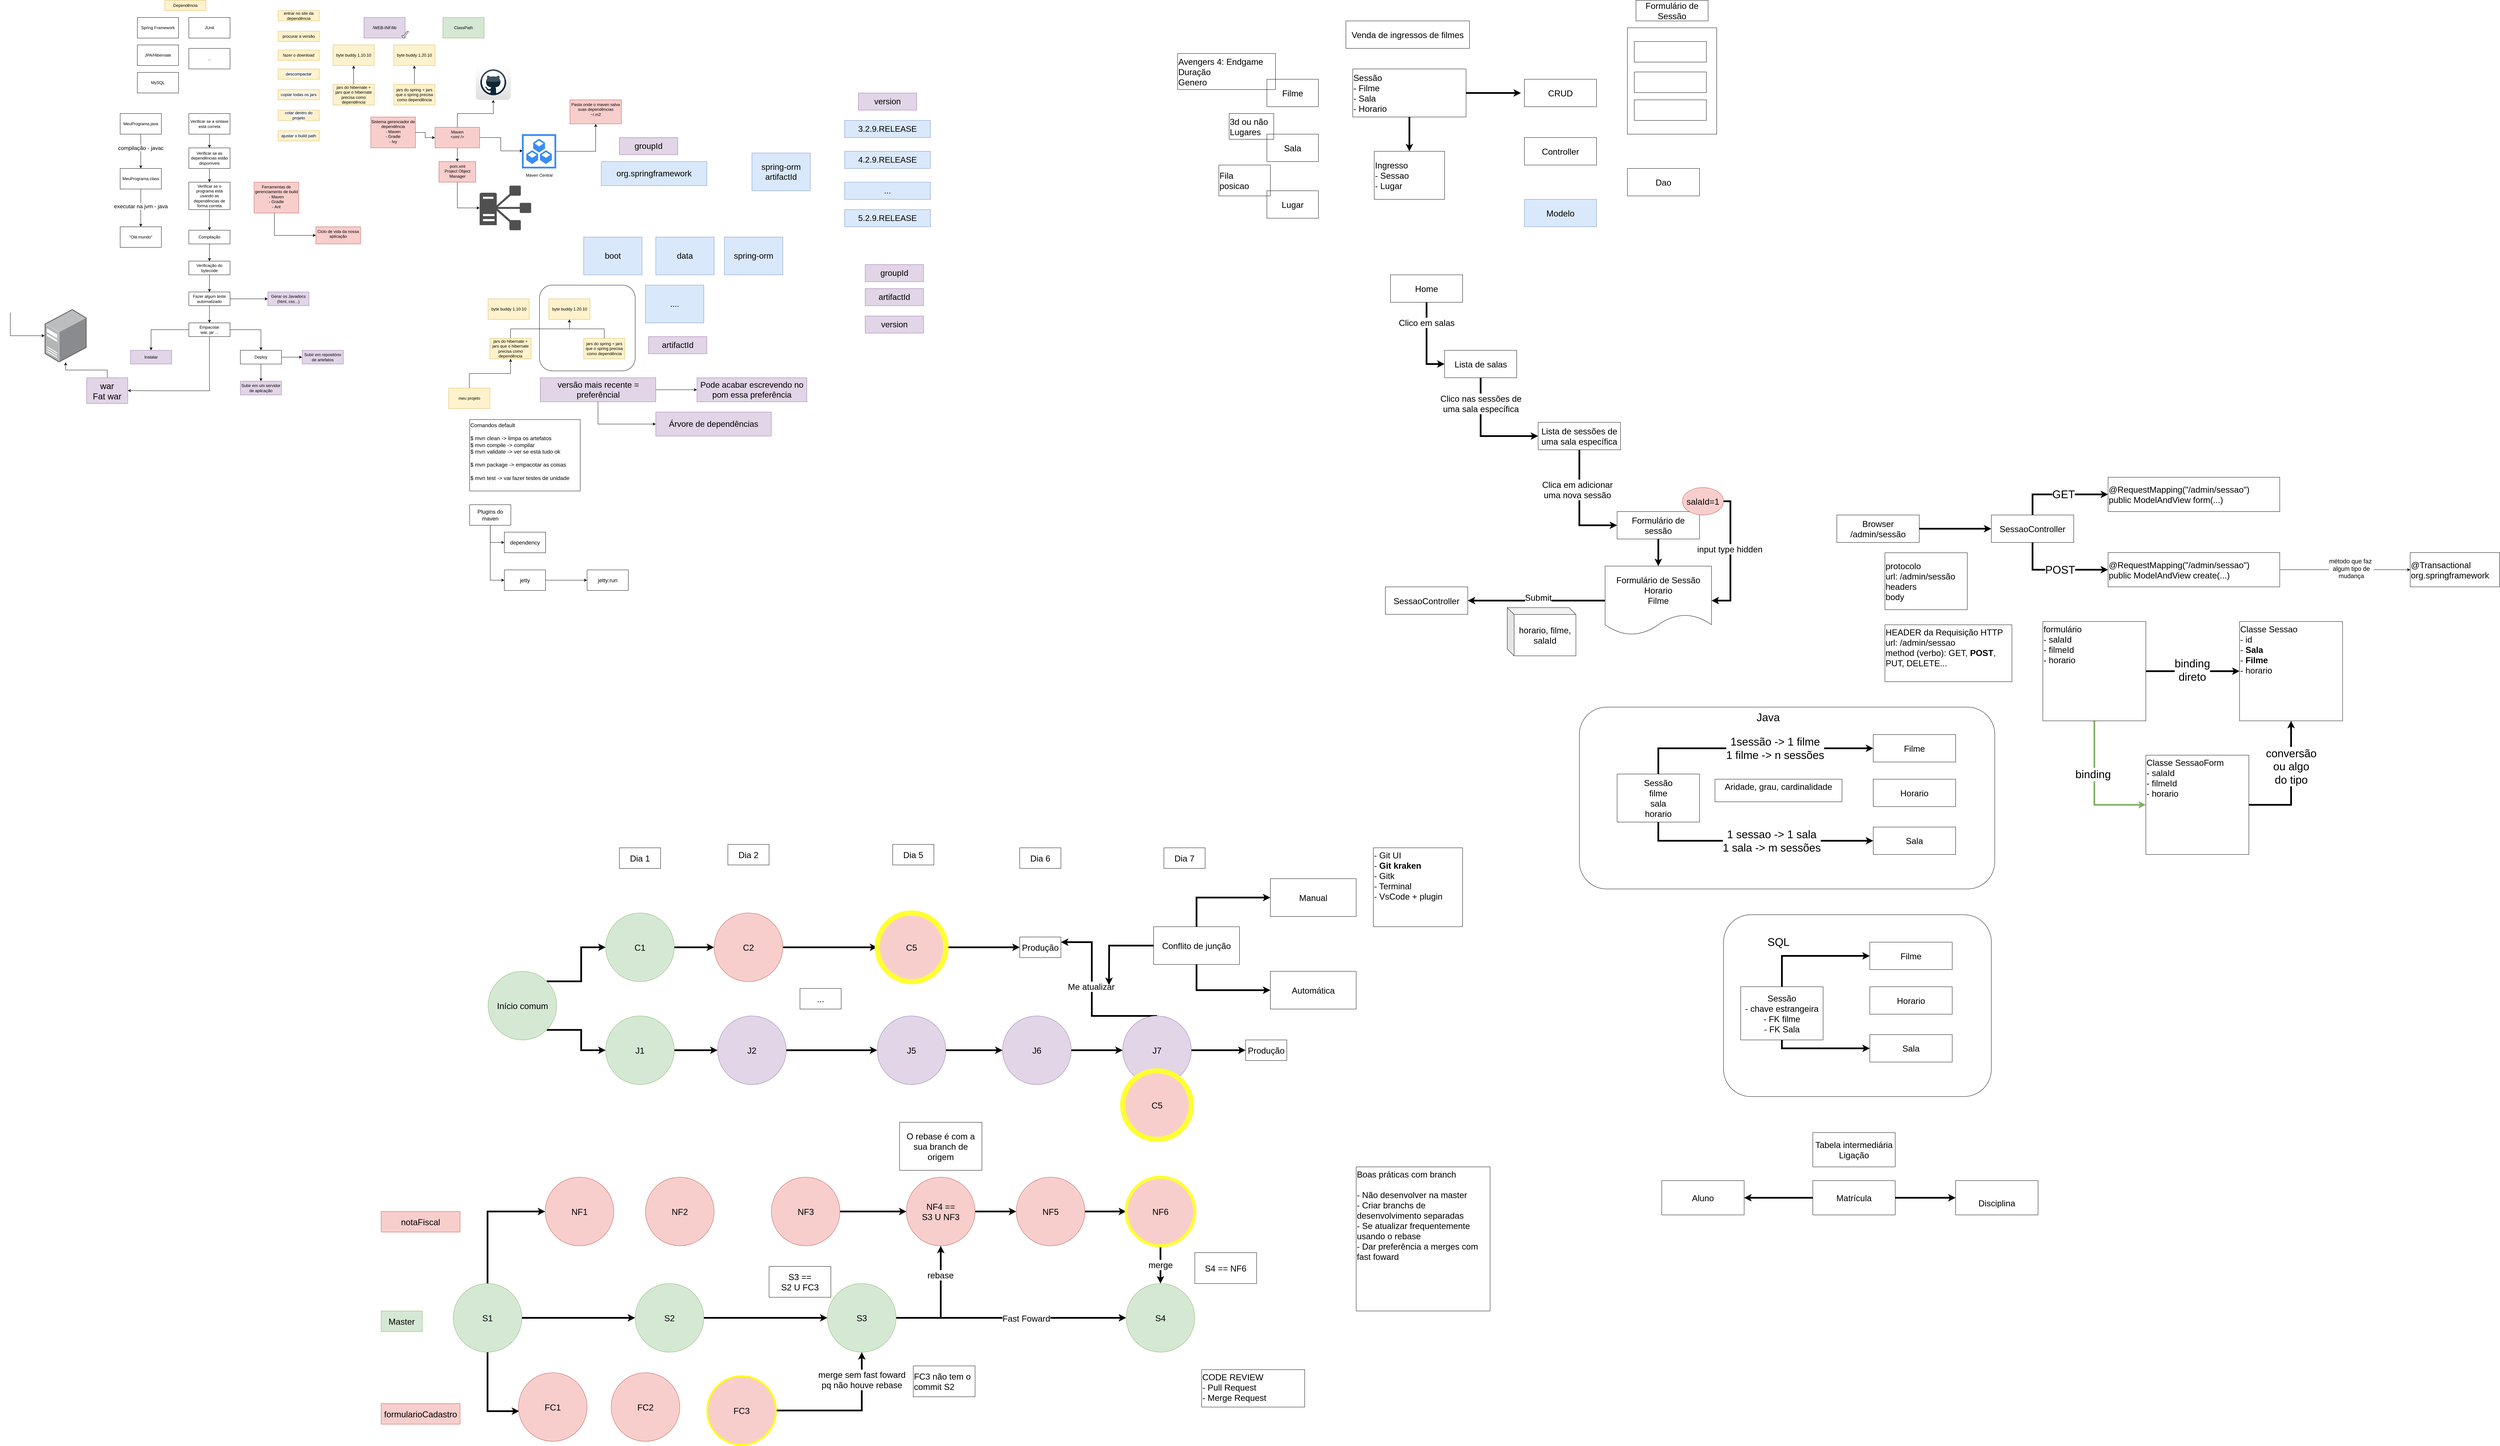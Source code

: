 <mxfile version="13.6.0" type="github">
  <diagram id="dVoCBdO5zc-kdHy0kOgf" name="Página-1">
    <mxGraphModel dx="1530" dy="416" grid="1" gridSize="10" guides="1" tooltips="1" connect="1" arrows="1" fold="1" page="1" pageScale="1" pageWidth="827" pageHeight="1169" math="0" shadow="0">
      <root>
        <mxCell id="0" />
        <mxCell id="1" parent="0" />
        <mxCell id="jfRTJ_0rn66j7NU5pKJY-276" value="" style="rounded=1;whiteSpace=wrap;html=1;strokeColor=#000000;strokeWidth=1;fillColor=none;fontSize=32;align=left;" parent="1" vertex="1">
          <mxGeometry x="4280" y="2090" width="1210" height="530" as="geometry" />
        </mxCell>
        <mxCell id="jfRTJ_0rn66j7NU5pKJY-65" value="" style="rounded=1;whiteSpace=wrap;html=1;fontSize=24;fillColor=none;" parent="1" vertex="1">
          <mxGeometry x="1251.25" y="860" width="278.75" height="250" as="geometry" />
        </mxCell>
        <mxCell id="jfRTJ_0rn66j7NU5pKJY-1" value="Spring Framework" style="rounded=0;whiteSpace=wrap;html=1;" parent="1" vertex="1">
          <mxGeometry x="80" y="80" width="120" height="60" as="geometry" />
        </mxCell>
        <mxCell id="jfRTJ_0rn66j7NU5pKJY-2" value="JPA/Hibernate" style="rounded=0;whiteSpace=wrap;html=1;" parent="1" vertex="1">
          <mxGeometry x="80" y="160" width="120" height="60" as="geometry" />
        </mxCell>
        <mxCell id="jfRTJ_0rn66j7NU5pKJY-3" value="MySQL" style="rounded=0;whiteSpace=wrap;html=1;" parent="1" vertex="1">
          <mxGeometry x="80" y="240" width="120" height="60" as="geometry" />
        </mxCell>
        <mxCell id="jfRTJ_0rn66j7NU5pKJY-4" value="JUnit" style="rounded=0;whiteSpace=wrap;html=1;" parent="1" vertex="1">
          <mxGeometry x="230" y="80" width="120" height="60" as="geometry" />
        </mxCell>
        <mxCell id="jfRTJ_0rn66j7NU5pKJY-5" value="..." style="rounded=0;whiteSpace=wrap;html=1;" parent="1" vertex="1">
          <mxGeometry x="230" y="170" width="120" height="60" as="geometry" />
        </mxCell>
        <mxCell id="jfRTJ_0rn66j7NU5pKJY-6" value="Dependência" style="rounded=0;whiteSpace=wrap;html=1;fillColor=#fff2cc;strokeColor=#d6b656;" parent="1" vertex="1">
          <mxGeometry x="160" y="30" width="120" height="30" as="geometry" />
        </mxCell>
        <mxCell id="jfRTJ_0rn66j7NU5pKJY-7" value="entrar no site da dependência" style="rounded=0;whiteSpace=wrap;html=1;fillColor=#fff2cc;strokeColor=#d6b656;" parent="1" vertex="1">
          <mxGeometry x="490" y="60" width="120" height="30" as="geometry" />
        </mxCell>
        <mxCell id="jfRTJ_0rn66j7NU5pKJY-8" value="procurar a versão" style="rounded=0;whiteSpace=wrap;html=1;fillColor=#fff2cc;strokeColor=#d6b656;" parent="1" vertex="1">
          <mxGeometry x="490" y="120" width="120" height="30" as="geometry" />
        </mxCell>
        <mxCell id="jfRTJ_0rn66j7NU5pKJY-9" value="fazer o download" style="rounded=0;whiteSpace=wrap;html=1;fillColor=#fff2cc;strokeColor=#d6b656;" parent="1" vertex="1">
          <mxGeometry x="490" y="175" width="120" height="30" as="geometry" />
        </mxCell>
        <mxCell id="jfRTJ_0rn66j7NU5pKJY-10" value="&lt;meta charset=&quot;utf-8&quot;&gt;&lt;span style=&quot;color: rgb(0, 0, 0); font-family: helvetica; font-size: 12px; font-style: normal; font-weight: 400; letter-spacing: normal; text-align: center; text-indent: 0px; text-transform: none; word-spacing: 0px; background-color: rgb(248, 249, 250); display: inline; float: none;&quot;&gt;descompactar&lt;/span&gt;" style="rounded=0;whiteSpace=wrap;html=1;fillColor=#fff2cc;strokeColor=#d6b656;" parent="1" vertex="1">
          <mxGeometry x="490" y="230" width="120" height="30" as="geometry" />
        </mxCell>
        <mxCell id="jfRTJ_0rn66j7NU5pKJY-11" value="&lt;span style=&quot;color: rgb(0 , 0 , 0) ; font-family: &amp;#34;helvetica&amp;#34; ; font-size: 12px ; font-style: normal ; font-weight: 400 ; letter-spacing: normal ; text-align: center ; text-indent: 0px ; text-transform: none ; word-spacing: 0px ; background-color: rgb(248 , 249 , 250) ; display: inline ; float: none&quot;&gt;copiar todas os jars&lt;/span&gt;" style="rounded=0;whiteSpace=wrap;html=1;fillColor=#fff2cc;strokeColor=#d6b656;" parent="1" vertex="1">
          <mxGeometry x="490" y="290" width="120" height="30" as="geometry" />
        </mxCell>
        <mxCell id="jfRTJ_0rn66j7NU5pKJY-12" value="&lt;span style=&quot;color: rgb(0 , 0 , 0) ; font-family: &amp;#34;helvetica&amp;#34; ; font-size: 12px ; font-style: normal ; font-weight: 400 ; letter-spacing: normal ; text-align: center ; text-indent: 0px ; text-transform: none ; word-spacing: 0px ; background-color: rgb(248 , 249 , 250) ; display: inline ; float: none&quot;&gt;colar dentro do projeto&lt;/span&gt;" style="rounded=0;whiteSpace=wrap;html=1;fillColor=#fff2cc;strokeColor=#d6b656;" parent="1" vertex="1">
          <mxGeometry x="490" y="350" width="120" height="30" as="geometry" />
        </mxCell>
        <mxCell id="jfRTJ_0rn66j7NU5pKJY-13" value="&lt;span style=&quot;color: rgb(0 , 0 , 0) ; font-family: &amp;#34;helvetica&amp;#34; ; font-size: 12px ; font-style: normal ; font-weight: 400 ; letter-spacing: normal ; text-align: center ; text-indent: 0px ; text-transform: none ; word-spacing: 0px ; background-color: rgb(248 , 249 , 250) ; display: inline ; float: none&quot;&gt;ajustar o build path&lt;/span&gt;" style="rounded=0;whiteSpace=wrap;html=1;fillColor=#fff2cc;strokeColor=#d6b656;" parent="1" vertex="1">
          <mxGeometry x="490" y="410" width="120" height="30" as="geometry" />
        </mxCell>
        <mxCell id="jfRTJ_0rn66j7NU5pKJY-16" style="edgeStyle=orthogonalEdgeStyle;rounded=0;orthogonalLoop=1;jettySize=auto;html=1;entryX=0.5;entryY=1;entryDx=0;entryDy=0;" parent="1" source="jfRTJ_0rn66j7NU5pKJY-14" target="jfRTJ_0rn66j7NU5pKJY-15" edge="1">
          <mxGeometry relative="1" as="geometry" />
        </mxCell>
        <mxCell id="jfRTJ_0rn66j7NU5pKJY-14" value="&lt;font face=&quot;helvetica&quot;&gt;jars do hibernate + jars que o hibernate precisa como dependência&lt;/font&gt;" style="rounded=0;whiteSpace=wrap;html=1;fillColor=#fff2cc;strokeColor=#d6b656;" parent="1" vertex="1">
          <mxGeometry x="650" y="275" width="120" height="60" as="geometry" />
        </mxCell>
        <mxCell id="jfRTJ_0rn66j7NU5pKJY-15" value="&lt;font face=&quot;helvetica&quot;&gt;byte buddy 1.10.10&lt;/font&gt;" style="rounded=0;whiteSpace=wrap;html=1;fillColor=#fff2cc;strokeColor=#d6b656;" parent="1" vertex="1">
          <mxGeometry x="650" y="160" width="120" height="60" as="geometry" />
        </mxCell>
        <mxCell id="jfRTJ_0rn66j7NU5pKJY-19" style="edgeStyle=orthogonalEdgeStyle;rounded=0;orthogonalLoop=1;jettySize=auto;html=1;entryX=0.5;entryY=1;entryDx=0;entryDy=0;" parent="1" source="jfRTJ_0rn66j7NU5pKJY-17" target="jfRTJ_0rn66j7NU5pKJY-18" edge="1">
          <mxGeometry relative="1" as="geometry" />
        </mxCell>
        <mxCell id="jfRTJ_0rn66j7NU5pKJY-17" value="&lt;font face=&quot;helvetica&quot;&gt;jars do spring + jars que o spring precisa como dependência&lt;/font&gt;" style="rounded=0;whiteSpace=wrap;html=1;fillColor=#fff2cc;strokeColor=#d6b656;" parent="1" vertex="1">
          <mxGeometry x="827" y="275" width="120" height="60" as="geometry" />
        </mxCell>
        <mxCell id="jfRTJ_0rn66j7NU5pKJY-18" value="&lt;font face=&quot;helvetica&quot;&gt;byte buddy 1.20.10&lt;/font&gt;" style="rounded=0;whiteSpace=wrap;html=1;fillColor=#fff2cc;strokeColor=#d6b656;" parent="1" vertex="1">
          <mxGeometry x="827" y="160" width="120" height="60" as="geometry" />
        </mxCell>
        <mxCell id="jfRTJ_0rn66j7NU5pKJY-20" value="&lt;font face=&quot;helvetica&quot;&gt;/WEB-INF/lib&lt;/font&gt;" style="rounded=0;whiteSpace=wrap;html=1;fillColor=#e1d5e7;strokeColor=#9673a6;" parent="1" vertex="1">
          <mxGeometry x="740" y="80" width="120" height="60" as="geometry" />
        </mxCell>
        <mxCell id="jfRTJ_0rn66j7NU5pKJY-21" value="&lt;font face=&quot;helvetica&quot;&gt;ClassPath&lt;/font&gt;" style="rounded=0;whiteSpace=wrap;html=1;fillColor=#d5e8d4;strokeColor=#82b366;" parent="1" vertex="1">
          <mxGeometry x="970" y="80" width="120" height="60" as="geometry" />
        </mxCell>
        <mxCell id="jfRTJ_0rn66j7NU5pKJY-22" value="" style="verticalLabelPosition=bottom;verticalAlign=top;html=1;shape=mxgraph.basic.tick" parent="1" vertex="1">
          <mxGeometry x="850" y="120" width="20" height="20" as="geometry" />
        </mxCell>
        <mxCell id="jfRTJ_0rn66j7NU5pKJY-24" value="" style="shape=image;html=1;verticalAlign=top;verticalLabelPosition=bottom;labelBackgroundColor=#ffffff;imageAspect=0;aspect=fixed;image=https://cdn3.iconfinder.com/data/icons/virtual-notebook/16/button_close-128.png" parent="1" vertex="1">
          <mxGeometry x="1070" y="120" width="30" height="30" as="geometry" />
        </mxCell>
        <mxCell id="jfRTJ_0rn66j7NU5pKJY-27" style="edgeStyle=orthogonalEdgeStyle;rounded=0;orthogonalLoop=1;jettySize=auto;html=1;entryX=0;entryY=0.5;entryDx=0;entryDy=0;" parent="1" source="jfRTJ_0rn66j7NU5pKJY-25" target="jfRTJ_0rn66j7NU5pKJY-26" edge="1">
          <mxGeometry relative="1" as="geometry" />
        </mxCell>
        <mxCell id="jfRTJ_0rn66j7NU5pKJY-25" value="Sistema gerenciador de dependência&lt;br&gt;- Maven&lt;br&gt;- Gradle&lt;br&gt;- Ivy" style="rounded=0;whiteSpace=wrap;html=1;fillColor=#f8cecc;strokeColor=#b85450;verticalAlign=top;" parent="1" vertex="1">
          <mxGeometry x="760" y="370" width="130" height="90" as="geometry" />
        </mxCell>
        <mxCell id="jfRTJ_0rn66j7NU5pKJY-29" style="edgeStyle=orthogonalEdgeStyle;rounded=0;orthogonalLoop=1;jettySize=auto;html=1;entryX=0.5;entryY=0;entryDx=0;entryDy=0;" parent="1" source="jfRTJ_0rn66j7NU5pKJY-26" target="jfRTJ_0rn66j7NU5pKJY-28" edge="1">
          <mxGeometry relative="1" as="geometry" />
        </mxCell>
        <mxCell id="jfRTJ_0rn66j7NU5pKJY-32" style="edgeStyle=orthogonalEdgeStyle;rounded=0;orthogonalLoop=1;jettySize=auto;html=1;entryX=0.024;entryY=0.487;entryDx=0;entryDy=0;entryPerimeter=0;" parent="1" source="jfRTJ_0rn66j7NU5pKJY-26" target="jfRTJ_0rn66j7NU5pKJY-30" edge="1">
          <mxGeometry relative="1" as="geometry" />
        </mxCell>
        <mxCell id="jfRTJ_0rn66j7NU5pKJY-36" style="edgeStyle=orthogonalEdgeStyle;rounded=0;orthogonalLoop=1;jettySize=auto;html=1;exitX=0.5;exitY=0;exitDx=0;exitDy=0;" parent="1" source="jfRTJ_0rn66j7NU5pKJY-26" target="jfRTJ_0rn66j7NU5pKJY-35" edge="1">
          <mxGeometry relative="1" as="geometry">
            <mxPoint x="1012" y="390" as="sourcePoint" />
          </mxGeometry>
        </mxCell>
        <mxCell id="jfRTJ_0rn66j7NU5pKJY-26" value="Maven&lt;br&gt;&amp;lt;xml /&amp;gt;" style="rounded=0;whiteSpace=wrap;html=1;fillColor=#f8cecc;strokeColor=#b85450;verticalAlign=top;" parent="1" vertex="1">
          <mxGeometry x="947" y="400" width="130" height="60" as="geometry" />
        </mxCell>
        <mxCell id="jfRTJ_0rn66j7NU5pKJY-38" style="edgeStyle=orthogonalEdgeStyle;rounded=0;orthogonalLoop=1;jettySize=auto;html=1;entryX=0;entryY=0.5;entryDx=0;entryDy=0;entryPerimeter=0;exitX=0.5;exitY=1;exitDx=0;exitDy=0;" parent="1" source="jfRTJ_0rn66j7NU5pKJY-28" target="jfRTJ_0rn66j7NU5pKJY-37" edge="1">
          <mxGeometry relative="1" as="geometry">
            <mxPoint x="1050.0" y="620" as="targetPoint" />
          </mxGeometry>
        </mxCell>
        <mxCell id="jfRTJ_0rn66j7NU5pKJY-28" value="pom.xml&lt;br&gt;Project Object Manager" style="rounded=0;whiteSpace=wrap;html=1;fillColor=#f8cecc;strokeColor=#b85450;verticalAlign=top;" parent="1" vertex="1">
          <mxGeometry x="958.5" y="500" width="107" height="60" as="geometry" />
        </mxCell>
        <mxCell id="jfRTJ_0rn66j7NU5pKJY-34" style="edgeStyle=orthogonalEdgeStyle;rounded=0;orthogonalLoop=1;jettySize=auto;html=1;entryX=0.5;entryY=1;entryDx=0;entryDy=0;" parent="1" source="jfRTJ_0rn66j7NU5pKJY-30" target="jfRTJ_0rn66j7NU5pKJY-33" edge="1">
          <mxGeometry relative="1" as="geometry" />
        </mxCell>
        <mxCell id="jfRTJ_0rn66j7NU5pKJY-30" value="" style="html=1;aspect=fixed;strokeColor=none;shadow=0;align=center;verticalAlign=top;fillColor=#3B8DF1;shape=mxgraph.gcp2.repository_3" parent="1" vertex="1">
          <mxGeometry x="1200" y="420" width="100" height="100" as="geometry" />
        </mxCell>
        <mxCell id="jfRTJ_0rn66j7NU5pKJY-31" value="Maven Central" style="text;html=1;align=center;verticalAlign=middle;resizable=0;points=[];autosize=1;" parent="1" vertex="1">
          <mxGeometry x="1205" y="530" width="90" height="20" as="geometry" />
        </mxCell>
        <mxCell id="jfRTJ_0rn66j7NU5pKJY-33" value="Pasta onde o maven salva suas dependências&lt;br&gt;~/.m2" style="rounded=0;whiteSpace=wrap;html=1;fillColor=#f8cecc;strokeColor=#b85450;verticalAlign=top;" parent="1" vertex="1">
          <mxGeometry x="1340" y="320" width="150" height="70" as="geometry" />
        </mxCell>
        <mxCell id="jfRTJ_0rn66j7NU5pKJY-35" value="" style="dashed=0;outlineConnect=0;html=1;align=center;labelPosition=center;verticalLabelPosition=bottom;verticalAlign=top;shape=mxgraph.webicons.github;gradientColor=#DFDEDE" parent="1" vertex="1">
          <mxGeometry x="1065.5" y="217.6" width="102.4" height="102.4" as="geometry" />
        </mxCell>
        <mxCell id="jfRTJ_0rn66j7NU5pKJY-37" value="" style="pointerEvents=1;shadow=0;dashed=0;html=1;strokeColor=none;labelPosition=center;verticalLabelPosition=bottom;verticalAlign=top;align=center;fillColor=#505050;shape=mxgraph.mscae.oms.dependency_monitor" parent="1" vertex="1">
          <mxGeometry x="1077" y="570" width="150" height="130" as="geometry" />
        </mxCell>
        <mxCell id="jfRTJ_0rn66j7NU5pKJY-39" value="" style="shape=image;verticalLabelPosition=bottom;labelBackgroundColor=#ffffff;verticalAlign=top;aspect=fixed;imageAspect=0;image=https://static.vecteezy.com/system/resources/thumbnails/000/554/747/small/umbrella_010.jpg;" parent="1" vertex="1">
          <mxGeometry x="1520" y="580" width="140" height="140" as="geometry" />
        </mxCell>
        <mxCell id="jfRTJ_0rn66j7NU5pKJY-40" value="org.springframework" style="text;html=1;strokeColor=#6c8ebf;align=center;verticalAlign=middle;whiteSpace=wrap;rounded=0;fontSize=24;fillColor=#dae8fc;" parent="1" vertex="1">
          <mxGeometry x="1431.25" y="500" width="307.5" height="70" as="geometry" />
        </mxCell>
        <mxCell id="jfRTJ_0rn66j7NU5pKJY-41" value="boot" style="text;html=1;strokeColor=#6c8ebf;align=center;verticalAlign=middle;whiteSpace=wrap;rounded=0;fontSize=24;fillColor=#dae8fc;" parent="1" vertex="1">
          <mxGeometry x="1380" y="720" width="170" height="110" as="geometry" />
        </mxCell>
        <mxCell id="jfRTJ_0rn66j7NU5pKJY-42" value="data" style="text;html=1;strokeColor=#6c8ebf;align=center;verticalAlign=middle;whiteSpace=wrap;rounded=0;fontSize=24;fillColor=#dae8fc;" parent="1" vertex="1">
          <mxGeometry x="1590" y="720" width="170" height="110" as="geometry" />
        </mxCell>
        <mxCell id="jfRTJ_0rn66j7NU5pKJY-43" value="spring-orm" style="text;html=1;strokeColor=#6c8ebf;align=center;verticalAlign=middle;whiteSpace=wrap;rounded=0;fontSize=24;fillColor=#dae8fc;" parent="1" vertex="1">
          <mxGeometry x="1790" y="720" width="170" height="110" as="geometry" />
        </mxCell>
        <mxCell id="jfRTJ_0rn66j7NU5pKJY-44" value="...." style="text;html=1;strokeColor=#6c8ebf;align=center;verticalAlign=middle;whiteSpace=wrap;rounded=0;fontSize=24;fillColor=#dae8fc;" parent="1" vertex="1">
          <mxGeometry x="1560" y="860" width="170" height="110" as="geometry" />
        </mxCell>
        <mxCell id="jfRTJ_0rn66j7NU5pKJY-47" value="spring-orm&lt;br&gt;artifactId" style="text;html=1;strokeColor=#6c8ebf;align=center;verticalAlign=middle;whiteSpace=wrap;rounded=0;fontSize=24;fillColor=#dae8fc;" parent="1" vertex="1">
          <mxGeometry x="1870" y="475" width="170" height="110" as="geometry" />
        </mxCell>
        <mxCell id="jfRTJ_0rn66j7NU5pKJY-48" value="3.2.9.RELEASE" style="text;html=1;strokeColor=#6c8ebf;align=center;verticalAlign=middle;whiteSpace=wrap;rounded=0;fontSize=24;fillColor=#dae8fc;" parent="1" vertex="1">
          <mxGeometry x="2140" y="380" width="250" height="50" as="geometry" />
        </mxCell>
        <mxCell id="jfRTJ_0rn66j7NU5pKJY-49" value="4.2.9.RELEASE" style="text;html=1;strokeColor=#6c8ebf;align=center;verticalAlign=middle;whiteSpace=wrap;rounded=0;fontSize=24;fillColor=#dae8fc;" parent="1" vertex="1">
          <mxGeometry x="2140" y="470" width="250" height="50" as="geometry" />
        </mxCell>
        <mxCell id="jfRTJ_0rn66j7NU5pKJY-50" value="..." style="text;html=1;strokeColor=#6c8ebf;align=center;verticalAlign=middle;whiteSpace=wrap;rounded=0;fontSize=24;fillColor=#dae8fc;" parent="1" vertex="1">
          <mxGeometry x="2140" y="560" width="250" height="50" as="geometry" />
        </mxCell>
        <mxCell id="jfRTJ_0rn66j7NU5pKJY-51" value="5.2.9.RELEASE" style="text;html=1;strokeColor=#6c8ebf;align=center;verticalAlign=middle;whiteSpace=wrap;rounded=0;fontSize=24;fillColor=#dae8fc;" parent="1" vertex="1">
          <mxGeometry x="2140" y="640" width="250" height="50" as="geometry" />
        </mxCell>
        <mxCell id="jfRTJ_0rn66j7NU5pKJY-52" value="version" style="text;html=1;strokeColor=#9673a6;align=center;verticalAlign=middle;whiteSpace=wrap;rounded=0;fontSize=24;fillColor=#e1d5e7;" parent="1" vertex="1">
          <mxGeometry x="2180" y="300" width="170" height="50" as="geometry" />
        </mxCell>
        <mxCell id="jfRTJ_0rn66j7NU5pKJY-53" value="groupId" style="text;html=1;strokeColor=#9673a6;align=center;verticalAlign=middle;whiteSpace=wrap;rounded=0;fontSize=24;fillColor=#e1d5e7;" parent="1" vertex="1">
          <mxGeometry x="1484" y="430" width="170" height="50" as="geometry" />
        </mxCell>
        <mxCell id="jfRTJ_0rn66j7NU5pKJY-54" value="artifactId" style="text;html=1;strokeColor=#9673a6;align=center;verticalAlign=middle;whiteSpace=wrap;rounded=0;fontSize=24;fillColor=#e1d5e7;" parent="1" vertex="1">
          <mxGeometry x="1568.75" y="1010" width="170" height="50" as="geometry" />
        </mxCell>
        <mxCell id="jfRTJ_0rn66j7NU5pKJY-55" value="version" style="text;html=1;strokeColor=#9673a6;align=center;verticalAlign=middle;whiteSpace=wrap;rounded=0;fontSize=24;fillColor=#e1d5e7;" parent="1" vertex="1">
          <mxGeometry x="2200" y="950" width="170" height="50" as="geometry" />
        </mxCell>
        <mxCell id="jfRTJ_0rn66j7NU5pKJY-56" value="groupId" style="text;html=1;strokeColor=#9673a6;align=center;verticalAlign=middle;whiteSpace=wrap;rounded=0;fontSize=24;fillColor=#e1d5e7;" parent="1" vertex="1">
          <mxGeometry x="2200" y="800" width="170" height="50" as="geometry" />
        </mxCell>
        <mxCell id="jfRTJ_0rn66j7NU5pKJY-57" value="artifactId" style="text;html=1;strokeColor=#9673a6;align=center;verticalAlign=middle;whiteSpace=wrap;rounded=0;fontSize=24;fillColor=#e1d5e7;" parent="1" vertex="1">
          <mxGeometry x="2200" y="870" width="170" height="50" as="geometry" />
        </mxCell>
        <mxCell id="jfRTJ_0rn66j7NU5pKJY-59" style="edgeStyle=orthogonalEdgeStyle;rounded=0;orthogonalLoop=1;jettySize=auto;html=1;exitX=0.5;exitY=0;exitDx=0;exitDy=0;" parent="1" source="jfRTJ_0rn66j7NU5pKJY-64" target="jfRTJ_0rn66j7NU5pKJY-63" edge="1">
          <mxGeometry relative="1" as="geometry">
            <mxPoint x="1161.5" y="1015" as="sourcePoint" />
          </mxGeometry>
        </mxCell>
        <mxCell id="jfRTJ_0rn66j7NU5pKJY-60" value="&lt;font face=&quot;helvetica&quot;&gt;byte buddy 1.10.10&lt;/font&gt;" style="rounded=0;whiteSpace=wrap;html=1;fillColor=#fff2cc;strokeColor=#d6b656;" parent="1" vertex="1">
          <mxGeometry x="1101.5" y="900" width="120" height="60" as="geometry" />
        </mxCell>
        <mxCell id="jfRTJ_0rn66j7NU5pKJY-61" style="edgeStyle=orthogonalEdgeStyle;rounded=0;orthogonalLoop=1;jettySize=auto;html=1;entryX=0.5;entryY=1;entryDx=0;entryDy=0;" parent="1" source="jfRTJ_0rn66j7NU5pKJY-62" target="jfRTJ_0rn66j7NU5pKJY-63" edge="1">
          <mxGeometry relative="1" as="geometry" />
        </mxCell>
        <mxCell id="jfRTJ_0rn66j7NU5pKJY-62" value="&lt;font face=&quot;helvetica&quot;&gt;jars do spring + jars que o spring precisa como dependência&lt;/font&gt;" style="rounded=0;whiteSpace=wrap;html=1;fillColor=#fff2cc;strokeColor=#d6b656;" parent="1" vertex="1">
          <mxGeometry x="1380" y="1015" width="120" height="60" as="geometry" />
        </mxCell>
        <mxCell id="jfRTJ_0rn66j7NU5pKJY-63" value="&lt;font face=&quot;helvetica&quot;&gt;byte buddy 1.20.10&lt;/font&gt;" style="rounded=0;whiteSpace=wrap;html=1;fillColor=#fff2cc;strokeColor=#d6b656;" parent="1" vertex="1">
          <mxGeometry x="1278.5" y="900" width="120" height="60" as="geometry" />
        </mxCell>
        <mxCell id="jfRTJ_0rn66j7NU5pKJY-64" value="&lt;font face=&quot;helvetica&quot;&gt;jars do hibernate + jars que o hibernate precisa como dependência&lt;/font&gt;" style="rounded=0;whiteSpace=wrap;html=1;fillColor=#fff2cc;strokeColor=#d6b656;" parent="1" vertex="1">
          <mxGeometry x="1107" y="1015" width="120" height="60" as="geometry" />
        </mxCell>
        <mxCell id="jfRTJ_0rn66j7NU5pKJY-72" style="edgeStyle=orthogonalEdgeStyle;rounded=0;orthogonalLoop=1;jettySize=auto;html=1;entryX=0;entryY=0.5;entryDx=0;entryDy=0;fontSize=24;" parent="1" source="jfRTJ_0rn66j7NU5pKJY-66" target="jfRTJ_0rn66j7NU5pKJY-71" edge="1">
          <mxGeometry relative="1" as="geometry" />
        </mxCell>
        <mxCell id="jfRTJ_0rn66j7NU5pKJY-74" style="edgeStyle=orthogonalEdgeStyle;rounded=0;orthogonalLoop=1;jettySize=auto;html=1;entryX=0;entryY=0.5;entryDx=0;entryDy=0;fontSize=24;" parent="1" source="jfRTJ_0rn66j7NU5pKJY-66" target="jfRTJ_0rn66j7NU5pKJY-73" edge="1">
          <mxGeometry relative="1" as="geometry" />
        </mxCell>
        <mxCell id="jfRTJ_0rn66j7NU5pKJY-66" value="versão mais recente = preferêncial" style="text;html=1;strokeColor=#9673a6;align=center;verticalAlign=middle;whiteSpace=wrap;rounded=0;fontSize=24;fillColor=#e1d5e7;" parent="1" vertex="1">
          <mxGeometry x="1253.5" y="1130" width="336.5" height="70" as="geometry" />
        </mxCell>
        <mxCell id="jfRTJ_0rn66j7NU5pKJY-70" style="edgeStyle=orthogonalEdgeStyle;rounded=0;orthogonalLoop=1;jettySize=auto;html=1;entryX=0.5;entryY=1;entryDx=0;entryDy=0;fontSize=24;" parent="1" source="jfRTJ_0rn66j7NU5pKJY-69" target="jfRTJ_0rn66j7NU5pKJY-64" edge="1">
          <mxGeometry relative="1" as="geometry" />
        </mxCell>
        <mxCell id="jfRTJ_0rn66j7NU5pKJY-69" value="&lt;font face=&quot;helvetica&quot;&gt;meu projeto&lt;/font&gt;" style="rounded=0;whiteSpace=wrap;html=1;fillColor=#fff2cc;strokeColor=#d6b656;" parent="1" vertex="1">
          <mxGeometry x="987" y="1160" width="120" height="60" as="geometry" />
        </mxCell>
        <mxCell id="jfRTJ_0rn66j7NU5pKJY-71" value="Árvore de dependências" style="text;html=1;strokeColor=#9673a6;align=center;verticalAlign=middle;whiteSpace=wrap;rounded=0;fontSize=24;fillColor=#e1d5e7;" parent="1" vertex="1">
          <mxGeometry x="1590" y="1230" width="336.5" height="70" as="geometry" />
        </mxCell>
        <mxCell id="jfRTJ_0rn66j7NU5pKJY-73" value="Pode acabar escrevendo no pom essa preferência" style="text;html=1;strokeColor=#9673a6;align=center;verticalAlign=middle;whiteSpace=wrap;rounded=0;fontSize=24;fillColor=#e1d5e7;" parent="1" vertex="1">
          <mxGeometry x="1710" y="1130" width="320" height="70" as="geometry" />
        </mxCell>
        <mxCell id="jfRTJ_0rn66j7NU5pKJY-77" style="edgeStyle=orthogonalEdgeStyle;rounded=0;orthogonalLoop=1;jettySize=auto;html=1;fontSize=24;" parent="1" source="jfRTJ_0rn66j7NU5pKJY-75" target="jfRTJ_0rn66j7NU5pKJY-76" edge="1">
          <mxGeometry relative="1" as="geometry" />
        </mxCell>
        <mxCell id="jfRTJ_0rn66j7NU5pKJY-78" value="compilação - javac" style="edgeLabel;html=1;align=center;verticalAlign=middle;resizable=0;points=[];fontSize=16;" parent="jfRTJ_0rn66j7NU5pKJY-77" vertex="1" connectable="0">
          <mxGeometry x="-0.382" y="1" relative="1" as="geometry">
            <mxPoint x="-1" y="9.17" as="offset" />
          </mxGeometry>
        </mxCell>
        <mxCell id="jfRTJ_0rn66j7NU5pKJY-75" value="MeuPrograma.java" style="rounded=0;whiteSpace=wrap;html=1;" parent="1" vertex="1">
          <mxGeometry x="30" y="360" width="120" height="60" as="geometry" />
        </mxCell>
        <mxCell id="jfRTJ_0rn66j7NU5pKJY-80" style="edgeStyle=orthogonalEdgeStyle;rounded=0;orthogonalLoop=1;jettySize=auto;html=1;entryX=0.5;entryY=0;entryDx=0;entryDy=0;fontSize=16;" parent="1" source="jfRTJ_0rn66j7NU5pKJY-76" target="jfRTJ_0rn66j7NU5pKJY-79" edge="1">
          <mxGeometry relative="1" as="geometry" />
        </mxCell>
        <mxCell id="jfRTJ_0rn66j7NU5pKJY-81" value="executar na jvm - java" style="edgeLabel;html=1;align=center;verticalAlign=middle;resizable=0;points=[];fontSize=16;" parent="jfRTJ_0rn66j7NU5pKJY-80" vertex="1" connectable="0">
          <mxGeometry x="-0.358" relative="1" as="geometry">
            <mxPoint y="14.57" as="offset" />
          </mxGeometry>
        </mxCell>
        <mxCell id="jfRTJ_0rn66j7NU5pKJY-76" value="MeuPrograma.class" style="rounded=0;whiteSpace=wrap;html=1;" parent="1" vertex="1">
          <mxGeometry x="30" y="520" width="120" height="60" as="geometry" />
        </mxCell>
        <mxCell id="jfRTJ_0rn66j7NU5pKJY-79" value="&quot;Olá mundo&quot;" style="rounded=0;whiteSpace=wrap;html=1;" parent="1" vertex="1">
          <mxGeometry x="30" y="690" width="120" height="60" as="geometry" />
        </mxCell>
        <mxCell id="jfRTJ_0rn66j7NU5pKJY-84" style="edgeStyle=orthogonalEdgeStyle;rounded=0;orthogonalLoop=1;jettySize=auto;html=1;entryX=0.5;entryY=0;entryDx=0;entryDy=0;fontSize=16;" parent="1" source="jfRTJ_0rn66j7NU5pKJY-82" target="jfRTJ_0rn66j7NU5pKJY-83" edge="1">
          <mxGeometry relative="1" as="geometry" />
        </mxCell>
        <mxCell id="jfRTJ_0rn66j7NU5pKJY-82" value="Verificar se a sintaxe está correta" style="rounded=0;whiteSpace=wrap;html=1;" parent="1" vertex="1">
          <mxGeometry x="230" y="360" width="120" height="60" as="geometry" />
        </mxCell>
        <mxCell id="jfRTJ_0rn66j7NU5pKJY-86" style="edgeStyle=orthogonalEdgeStyle;rounded=0;orthogonalLoop=1;jettySize=auto;html=1;fontSize=16;" parent="1" source="jfRTJ_0rn66j7NU5pKJY-83" target="jfRTJ_0rn66j7NU5pKJY-85" edge="1">
          <mxGeometry relative="1" as="geometry" />
        </mxCell>
        <mxCell id="jfRTJ_0rn66j7NU5pKJY-83" value="Verificar se as dependências estão disponíveis" style="rounded=0;whiteSpace=wrap;html=1;" parent="1" vertex="1">
          <mxGeometry x="230" y="460" width="120" height="60" as="geometry" />
        </mxCell>
        <mxCell id="jfRTJ_0rn66j7NU5pKJY-88" style="edgeStyle=orthogonalEdgeStyle;rounded=0;orthogonalLoop=1;jettySize=auto;html=1;entryX=0.5;entryY=0;entryDx=0;entryDy=0;fontSize=16;" parent="1" source="jfRTJ_0rn66j7NU5pKJY-85" target="jfRTJ_0rn66j7NU5pKJY-87" edge="1">
          <mxGeometry relative="1" as="geometry" />
        </mxCell>
        <mxCell id="jfRTJ_0rn66j7NU5pKJY-85" value="Verificar se o programa está usando as dependências de forma correta" style="rounded=0;whiteSpace=wrap;html=1;" parent="1" vertex="1">
          <mxGeometry x="230" y="560" width="120" height="80" as="geometry" />
        </mxCell>
        <mxCell id="jfRTJ_0rn66j7NU5pKJY-90" style="edgeStyle=orthogonalEdgeStyle;rounded=0;orthogonalLoop=1;jettySize=auto;html=1;fontSize=16;" parent="1" source="jfRTJ_0rn66j7NU5pKJY-87" target="jfRTJ_0rn66j7NU5pKJY-89" edge="1">
          <mxGeometry relative="1" as="geometry" />
        </mxCell>
        <mxCell id="jfRTJ_0rn66j7NU5pKJY-87" value="Compilação" style="rounded=0;whiteSpace=wrap;html=1;" parent="1" vertex="1">
          <mxGeometry x="230" y="700" width="120" height="40" as="geometry" />
        </mxCell>
        <mxCell id="jfRTJ_0rn66j7NU5pKJY-92" style="edgeStyle=orthogonalEdgeStyle;rounded=0;orthogonalLoop=1;jettySize=auto;html=1;fontSize=16;" parent="1" source="jfRTJ_0rn66j7NU5pKJY-89" target="jfRTJ_0rn66j7NU5pKJY-91" edge="1">
          <mxGeometry relative="1" as="geometry" />
        </mxCell>
        <mxCell id="jfRTJ_0rn66j7NU5pKJY-89" value="Verificação do bytecode" style="rounded=0;whiteSpace=wrap;html=1;" parent="1" vertex="1">
          <mxGeometry x="230" y="790" width="120" height="40" as="geometry" />
        </mxCell>
        <mxCell id="jfRTJ_0rn66j7NU5pKJY-94" style="edgeStyle=orthogonalEdgeStyle;rounded=0;orthogonalLoop=1;jettySize=auto;html=1;fontSize=16;" parent="1" source="jfRTJ_0rn66j7NU5pKJY-91" target="jfRTJ_0rn66j7NU5pKJY-93" edge="1">
          <mxGeometry relative="1" as="geometry" />
        </mxCell>
        <mxCell id="jfRTJ_0rn66j7NU5pKJY-105" style="edgeStyle=orthogonalEdgeStyle;rounded=0;orthogonalLoop=1;jettySize=auto;html=1;entryX=0;entryY=0.5;entryDx=0;entryDy=0;fontSize=16;" parent="1" source="jfRTJ_0rn66j7NU5pKJY-91" target="jfRTJ_0rn66j7NU5pKJY-104" edge="1">
          <mxGeometry relative="1" as="geometry" />
        </mxCell>
        <mxCell id="jfRTJ_0rn66j7NU5pKJY-91" value="Fazer algum teste automatizado" style="rounded=0;whiteSpace=wrap;html=1;" parent="1" vertex="1">
          <mxGeometry x="230" y="880" width="120" height="40" as="geometry" />
        </mxCell>
        <mxCell id="jfRTJ_0rn66j7NU5pKJY-96" style="edgeStyle=orthogonalEdgeStyle;rounded=0;orthogonalLoop=1;jettySize=auto;html=1;fontSize=16;entryX=0.5;entryY=0;entryDx=0;entryDy=0;exitX=0;exitY=0.5;exitDx=0;exitDy=0;" parent="1" source="jfRTJ_0rn66j7NU5pKJY-93" target="jfRTJ_0rn66j7NU5pKJY-95" edge="1">
          <mxGeometry relative="1" as="geometry">
            <mxPoint x="180" y="1040" as="targetPoint" />
          </mxGeometry>
        </mxCell>
        <mxCell id="jfRTJ_0rn66j7NU5pKJY-99" style="edgeStyle=orthogonalEdgeStyle;rounded=0;orthogonalLoop=1;jettySize=auto;html=1;entryX=0.5;entryY=0;entryDx=0;entryDy=0;fontSize=16;" parent="1" source="jfRTJ_0rn66j7NU5pKJY-93" target="jfRTJ_0rn66j7NU5pKJY-98" edge="1">
          <mxGeometry relative="1" as="geometry" />
        </mxCell>
        <mxCell id="jfRTJ_0rn66j7NU5pKJY-120" style="edgeStyle=orthogonalEdgeStyle;rounded=0;orthogonalLoop=1;jettySize=auto;html=1;entryX=1;entryY=0.5;entryDx=0;entryDy=0;fontSize=16;" parent="1" source="jfRTJ_0rn66j7NU5pKJY-93" target="jfRTJ_0rn66j7NU5pKJY-114" edge="1">
          <mxGeometry relative="1" as="geometry">
            <Array as="points">
              <mxPoint x="290" y="1168" />
              <mxPoint x="141" y="1168" />
            </Array>
          </mxGeometry>
        </mxCell>
        <mxCell id="jfRTJ_0rn66j7NU5pKJY-93" value="Empacotar&lt;br&gt;war, jar ..." style="rounded=0;whiteSpace=wrap;html=1;" parent="1" vertex="1">
          <mxGeometry x="230" y="970" width="120" height="40" as="geometry" />
        </mxCell>
        <mxCell id="jfRTJ_0rn66j7NU5pKJY-95" value="Instalar" style="rounded=0;whiteSpace=wrap;html=1;fillColor=#e1d5e7;strokeColor=#9673a6;" parent="1" vertex="1">
          <mxGeometry x="60" y="1050" width="120" height="40" as="geometry" />
        </mxCell>
        <mxCell id="jfRTJ_0rn66j7NU5pKJY-102" style="edgeStyle=orthogonalEdgeStyle;rounded=0;orthogonalLoop=1;jettySize=auto;html=1;fontSize=16;" parent="1" source="jfRTJ_0rn66j7NU5pKJY-98" target="jfRTJ_0rn66j7NU5pKJY-101" edge="1">
          <mxGeometry relative="1" as="geometry" />
        </mxCell>
        <mxCell id="jfRTJ_0rn66j7NU5pKJY-103" style="edgeStyle=orthogonalEdgeStyle;rounded=0;orthogonalLoop=1;jettySize=auto;html=1;entryX=0.5;entryY=0;entryDx=0;entryDy=0;fontSize=16;" parent="1" source="jfRTJ_0rn66j7NU5pKJY-98" target="jfRTJ_0rn66j7NU5pKJY-100" edge="1">
          <mxGeometry relative="1" as="geometry" />
        </mxCell>
        <mxCell id="jfRTJ_0rn66j7NU5pKJY-98" value="Deploy" style="rounded=0;whiteSpace=wrap;html=1;" parent="1" vertex="1">
          <mxGeometry x="380" y="1050" width="120" height="40" as="geometry" />
        </mxCell>
        <mxCell id="jfRTJ_0rn66j7NU5pKJY-100" value="Subir em um servidor de aplicação" style="rounded=0;whiteSpace=wrap;html=1;fillColor=#e1d5e7;strokeColor=#9673a6;" parent="1" vertex="1">
          <mxGeometry x="380" y="1140" width="120" height="40" as="geometry" />
        </mxCell>
        <mxCell id="jfRTJ_0rn66j7NU5pKJY-101" value="Subir em repositório de artefatos" style="rounded=0;whiteSpace=wrap;html=1;fillColor=#e1d5e7;strokeColor=#9673a6;" parent="1" vertex="1">
          <mxGeometry x="560" y="1050" width="120" height="40" as="geometry" />
        </mxCell>
        <mxCell id="jfRTJ_0rn66j7NU5pKJY-104" value="Gerar os Javadocs&lt;br&gt;(html, css...)" style="rounded=0;whiteSpace=wrap;html=1;fillColor=#e1d5e7;strokeColor=#9673a6;" parent="1" vertex="1">
          <mxGeometry x="460" y="880" width="120" height="40" as="geometry" />
        </mxCell>
        <mxCell id="jfRTJ_0rn66j7NU5pKJY-108" style="edgeStyle=orthogonalEdgeStyle;rounded=0;orthogonalLoop=1;jettySize=auto;html=1;entryX=0;entryY=0.5;entryDx=0;entryDy=0;fontSize=16;exitX=0.455;exitY=0.995;exitDx=0;exitDy=0;exitPerimeter=0;" parent="1" source="jfRTJ_0rn66j7NU5pKJY-106" target="jfRTJ_0rn66j7NU5pKJY-107" edge="1">
          <mxGeometry relative="1" as="geometry" />
        </mxCell>
        <mxCell id="jfRTJ_0rn66j7NU5pKJY-106" value="Ferramentas de gerenciamento de build&lt;br&gt;- Maven&lt;br&gt;- Gradle&lt;br&gt;- Ant" style="rounded=0;whiteSpace=wrap;html=1;fillColor=#f8cecc;strokeColor=#b85450;verticalAlign=top;" parent="1" vertex="1">
          <mxGeometry x="420" y="560" width="130" height="90" as="geometry" />
        </mxCell>
        <mxCell id="jfRTJ_0rn66j7NU5pKJY-107" value="Ciclo de vida da nossa aplicação" style="rounded=0;whiteSpace=wrap;html=1;fillColor=#f8cecc;strokeColor=#b85450;verticalAlign=top;" parent="1" vertex="1">
          <mxGeometry x="600" y="690" width="130" height="50" as="geometry" />
        </mxCell>
        <mxCell id="jfRTJ_0rn66j7NU5pKJY-109" value="" style="shape=image;verticalLabelPosition=bottom;labelBackgroundColor=#ffffff;verticalAlign=top;aspect=fixed;imageAspect=0;image=https://miro.medium.com/max/1141/1*_-K1nhOZhHeCxW1nlZ9VBw.png;" parent="1" vertex="1">
          <mxGeometry x="-90" y="1250" width="1077.81" height="756.54" as="geometry" />
        </mxCell>
        <mxCell id="jfRTJ_0rn66j7NU5pKJY-110" value="" style="shape=image;verticalLabelPosition=bottom;labelBackgroundColor=#ffffff;verticalAlign=top;aspect=fixed;imageAspect=0;image=https://techytopics.files.wordpress.com/2018/07/maven-lifecycles-n-goals-graph1.png;" parent="1" vertex="1">
          <mxGeometry x="-90.0" y="2050" width="901.33" height="520" as="geometry" />
        </mxCell>
        <mxCell id="jfRTJ_0rn66j7NU5pKJY-111" value="Comandos default&lt;br&gt;&lt;br&gt;$ mvn clean -&amp;gt; limpa os artefatos&lt;br&gt;$ mvn compile -&amp;gt; compilar&lt;br&gt;$ mvn validate -&amp;gt; ver se está tudo ok&lt;br&gt;&lt;br&gt;$ mvn package -&amp;gt; empacotar as coisas&lt;br&gt;&lt;br&gt;$ mvn test -&amp;gt; vai fazer testes de unidade" style="rounded=0;whiteSpace=wrap;html=1;fillColor=none;fontSize=16;align=left;verticalAlign=top;" parent="1" vertex="1">
          <mxGeometry x="1047.9" y="1252" width="322.1" height="208" as="geometry" />
        </mxCell>
        <mxCell id="jfRTJ_0rn66j7NU5pKJY-122" style="edgeStyle=orthogonalEdgeStyle;rounded=0;orthogonalLoop=1;jettySize=auto;html=1;entryX=0;entryY=0.5;entryDx=0;entryDy=0;fontSize=25;" parent="1" source="jfRTJ_0rn66j7NU5pKJY-112" target="jfRTJ_0rn66j7NU5pKJY-113" edge="1">
          <mxGeometry relative="1" as="geometry" />
        </mxCell>
        <mxCell id="jfRTJ_0rn66j7NU5pKJY-124" style="edgeStyle=orthogonalEdgeStyle;rounded=0;orthogonalLoop=1;jettySize=auto;html=1;entryX=0;entryY=0.5;entryDx=0;entryDy=0;fontSize=25;" parent="1" source="jfRTJ_0rn66j7NU5pKJY-112" target="jfRTJ_0rn66j7NU5pKJY-123" edge="1">
          <mxGeometry relative="1" as="geometry" />
        </mxCell>
        <mxCell id="jfRTJ_0rn66j7NU5pKJY-112" value="Plugins do maven" style="rounded=0;whiteSpace=wrap;html=1;fillColor=none;fontSize=16;" parent="1" vertex="1">
          <mxGeometry x="1047.9" y="1500" width="120" height="60" as="geometry" />
        </mxCell>
        <mxCell id="jfRTJ_0rn66j7NU5pKJY-113" value="dependency" style="rounded=0;whiteSpace=wrap;html=1;fillColor=none;fontSize=16;" parent="1" vertex="1">
          <mxGeometry x="1148.95" y="1580" width="120" height="60" as="geometry" />
        </mxCell>
        <mxCell id="jfRTJ_0rn66j7NU5pKJY-117" style="edgeStyle=orthogonalEdgeStyle;rounded=0;orthogonalLoop=1;jettySize=auto;html=1;fontSize=16;" parent="1" source="jfRTJ_0rn66j7NU5pKJY-114" target="jfRTJ_0rn66j7NU5pKJY-116" edge="1">
          <mxGeometry relative="1" as="geometry" />
        </mxCell>
        <mxCell id="jfRTJ_0rn66j7NU5pKJY-114" value="war&lt;br style=&quot;font-size: 25px&quot;&gt;Fat war" style="rounded=0;whiteSpace=wrap;html=1;fillColor=#e1d5e7;strokeColor=#9673a6;fontSize=25;" parent="1" vertex="1">
          <mxGeometry x="-67.72" y="1130" width="120" height="75" as="geometry" />
        </mxCell>
        <mxCell id="jfRTJ_0rn66j7NU5pKJY-116" value="" style="points=[];aspect=fixed;html=1;align=center;shadow=0;dashed=0;image;image=img/lib/allied_telesis/computer_and_terminals/Server_Desktop.svg;fillColor=none;fontSize=16;" parent="1" vertex="1">
          <mxGeometry x="-190" y="930" width="122.28" height="155" as="geometry" />
        </mxCell>
        <mxCell id="jfRTJ_0rn66j7NU5pKJY-121" value="" style="edgeStyle=orthogonalEdgeStyle;rounded=0;orthogonalLoop=1;jettySize=auto;html=1;fontSize=25;exitX=0.5;exitY=1;exitDx=0;exitDy=0;" parent="1" source="jfRTJ_0rn66j7NU5pKJY-118" target="jfRTJ_0rn66j7NU5pKJY-116" edge="1">
          <mxGeometry relative="1" as="geometry" />
        </mxCell>
        <mxCell id="jfRTJ_0rn66j7NU5pKJY-118" value="" style="shape=image;html=1;verticalAlign=top;verticalLabelPosition=bottom;labelBackgroundColor=#ffffff;imageAspect=0;aspect=fixed;image=https://cdn4.iconfinder.com/data/icons/free-retina-icon-set/60/Cat_head.png;fillColor=none;fontSize=16;" parent="1" vertex="1">
          <mxGeometry x="-320" y="880" width="60" height="60" as="geometry" />
        </mxCell>
        <mxCell id="jfRTJ_0rn66j7NU5pKJY-126" style="edgeStyle=orthogonalEdgeStyle;rounded=0;orthogonalLoop=1;jettySize=auto;html=1;entryX=0;entryY=0.5;entryDx=0;entryDy=0;fontSize=25;" parent="1" source="jfRTJ_0rn66j7NU5pKJY-123" target="jfRTJ_0rn66j7NU5pKJY-125" edge="1">
          <mxGeometry relative="1" as="geometry" />
        </mxCell>
        <mxCell id="jfRTJ_0rn66j7NU5pKJY-123" value="jetty" style="rounded=0;whiteSpace=wrap;html=1;fillColor=none;fontSize=16;" parent="1" vertex="1">
          <mxGeometry x="1148.95" y="1690" width="120" height="60" as="geometry" />
        </mxCell>
        <mxCell id="jfRTJ_0rn66j7NU5pKJY-125" value="jetty:run" style="rounded=0;whiteSpace=wrap;html=1;fillColor=none;fontSize=16;" parent="1" vertex="1">
          <mxGeometry x="1390" y="1690" width="120" height="60" as="geometry" />
        </mxCell>
        <mxCell id="jfRTJ_0rn66j7NU5pKJY-127" value="" style="shape=image;verticalLabelPosition=bottom;labelBackgroundColor=#ffffff;verticalAlign=top;aspect=fixed;imageAspect=0;image=https://bluecast.tech/wp-content/uploads/2019/09/git-switch-branch-.png;" parent="1" vertex="1">
          <mxGeometry x="1860" y="1430" width="1520" height="760" as="geometry" />
        </mxCell>
        <mxCell id="jfRTJ_0rn66j7NU5pKJY-135" style="edgeStyle=orthogonalEdgeStyle;rounded=0;orthogonalLoop=1;jettySize=auto;html=1;fontSize=25;strokeWidth=5;" parent="1" source="jfRTJ_0rn66j7NU5pKJY-128" target="jfRTJ_0rn66j7NU5pKJY-132" edge="1">
          <mxGeometry relative="1" as="geometry" />
        </mxCell>
        <mxCell id="jfRTJ_0rn66j7NU5pKJY-128" value="C1" style="ellipse;whiteSpace=wrap;html=1;aspect=fixed;fillColor=#d5e8d4;fontSize=25;strokeColor=#82b366;" parent="1" vertex="1">
          <mxGeometry x="1444" y="2690" width="200" height="200" as="geometry" />
        </mxCell>
        <mxCell id="jfRTJ_0rn66j7NU5pKJY-130" value="Dia 1" style="rounded=0;whiteSpace=wrap;html=1;fillColor=none;fontSize=25;" parent="1" vertex="1">
          <mxGeometry x="1484" y="2500" width="120" height="60" as="geometry" />
        </mxCell>
        <mxCell id="jfRTJ_0rn66j7NU5pKJY-136" style="edgeStyle=orthogonalEdgeStyle;rounded=0;orthogonalLoop=1;jettySize=auto;html=1;strokeWidth=5;fontSize=25;" parent="1" source="jfRTJ_0rn66j7NU5pKJY-131" target="jfRTJ_0rn66j7NU5pKJY-134" edge="1">
          <mxGeometry relative="1" as="geometry" />
        </mxCell>
        <mxCell id="jfRTJ_0rn66j7NU5pKJY-131" value="J1" style="ellipse;whiteSpace=wrap;html=1;aspect=fixed;fillColor=#d5e8d4;fontSize=25;strokeColor=#82b366;" parent="1" vertex="1">
          <mxGeometry x="1444" y="2990" width="200" height="200" as="geometry" />
        </mxCell>
        <mxCell id="jfRTJ_0rn66j7NU5pKJY-144" style="edgeStyle=orthogonalEdgeStyle;rounded=0;orthogonalLoop=1;jettySize=auto;html=1;entryX=0;entryY=0.5;entryDx=0;entryDy=0;strokeWidth=5;fontSize=25;" parent="1" source="jfRTJ_0rn66j7NU5pKJY-132" target="jfRTJ_0rn66j7NU5pKJY-142" edge="1">
          <mxGeometry relative="1" as="geometry" />
        </mxCell>
        <mxCell id="jfRTJ_0rn66j7NU5pKJY-132" value="C2" style="ellipse;whiteSpace=wrap;html=1;aspect=fixed;fillColor=#f8cecc;fontSize=25;strokeColor=#b85450;" parent="1" vertex="1">
          <mxGeometry x="1760" y="2690" width="200" height="200" as="geometry" />
        </mxCell>
        <mxCell id="jfRTJ_0rn66j7NU5pKJY-133" value="Dia 2" style="rounded=0;whiteSpace=wrap;html=1;fillColor=none;fontSize=25;" parent="1" vertex="1">
          <mxGeometry x="1800" y="2490" width="120" height="60" as="geometry" />
        </mxCell>
        <mxCell id="jfRTJ_0rn66j7NU5pKJY-145" style="edgeStyle=orthogonalEdgeStyle;rounded=0;orthogonalLoop=1;jettySize=auto;html=1;strokeWidth=5;fontSize=25;" parent="1" source="jfRTJ_0rn66j7NU5pKJY-134" target="jfRTJ_0rn66j7NU5pKJY-143" edge="1">
          <mxGeometry relative="1" as="geometry" />
        </mxCell>
        <mxCell id="jfRTJ_0rn66j7NU5pKJY-134" value="J2" style="ellipse;whiteSpace=wrap;html=1;aspect=fixed;fillColor=#e1d5e7;fontSize=25;strokeColor=#9673a6;" parent="1" vertex="1">
          <mxGeometry x="1770" y="2990" width="200" height="200" as="geometry" />
        </mxCell>
        <mxCell id="jfRTJ_0rn66j7NU5pKJY-138" style="edgeStyle=orthogonalEdgeStyle;rounded=0;orthogonalLoop=1;jettySize=auto;html=1;strokeWidth=5;fontSize=25;exitX=1;exitY=0;exitDx=0;exitDy=0;" parent="1" source="jfRTJ_0rn66j7NU5pKJY-137" target="jfRTJ_0rn66j7NU5pKJY-128" edge="1">
          <mxGeometry relative="1" as="geometry" />
        </mxCell>
        <mxCell id="jfRTJ_0rn66j7NU5pKJY-139" style="edgeStyle=orthogonalEdgeStyle;rounded=0;orthogonalLoop=1;jettySize=auto;html=1;entryX=0;entryY=0.5;entryDx=0;entryDy=0;strokeWidth=5;fontSize=25;exitX=1;exitY=1;exitDx=0;exitDy=0;" parent="1" source="jfRTJ_0rn66j7NU5pKJY-137" target="jfRTJ_0rn66j7NU5pKJY-131" edge="1">
          <mxGeometry relative="1" as="geometry" />
        </mxCell>
        <mxCell id="jfRTJ_0rn66j7NU5pKJY-137" value="Início comum" style="ellipse;whiteSpace=wrap;html=1;aspect=fixed;fillColor=#d5e8d4;fontSize=25;strokeColor=#82b366;" parent="1" vertex="1">
          <mxGeometry x="1101.5" y="2860" width="200" height="200" as="geometry" />
        </mxCell>
        <mxCell id="jfRTJ_0rn66j7NU5pKJY-140" value="Dia 5" style="rounded=0;whiteSpace=wrap;html=1;fillColor=none;fontSize=25;" parent="1" vertex="1">
          <mxGeometry x="2280" y="2490" width="120" height="60" as="geometry" />
        </mxCell>
        <mxCell id="jfRTJ_0rn66j7NU5pKJY-141" value="..." style="rounded=0;whiteSpace=wrap;html=1;fillColor=none;fontSize=25;" parent="1" vertex="1">
          <mxGeometry x="2010" y="2910" width="120" height="60" as="geometry" />
        </mxCell>
        <mxCell id="jfRTJ_0rn66j7NU5pKJY-149" style="edgeStyle=orthogonalEdgeStyle;rounded=0;orthogonalLoop=1;jettySize=auto;html=1;strokeWidth=5;fontSize=25;" parent="1" source="jfRTJ_0rn66j7NU5pKJY-142" target="jfRTJ_0rn66j7NU5pKJY-148" edge="1">
          <mxGeometry relative="1" as="geometry" />
        </mxCell>
        <mxCell id="jfRTJ_0rn66j7NU5pKJY-142" value="C5" style="ellipse;whiteSpace=wrap;html=1;aspect=fixed;fillColor=#f8cecc;fontSize=25;strokeColor=#FFFF33;strokeWidth=15;" parent="1" vertex="1">
          <mxGeometry x="2235" y="2690" width="200" height="200" as="geometry" />
        </mxCell>
        <mxCell id="jfRTJ_0rn66j7NU5pKJY-152" style="edgeStyle=orthogonalEdgeStyle;rounded=0;orthogonalLoop=1;jettySize=auto;html=1;strokeWidth=5;fontSize=25;" parent="1" source="jfRTJ_0rn66j7NU5pKJY-143" target="jfRTJ_0rn66j7NU5pKJY-146" edge="1">
          <mxGeometry relative="1" as="geometry" />
        </mxCell>
        <mxCell id="jfRTJ_0rn66j7NU5pKJY-143" value="J5" style="ellipse;whiteSpace=wrap;html=1;aspect=fixed;fillColor=#e1d5e7;fontSize=25;strokeColor=#9673a6;" parent="1" vertex="1">
          <mxGeometry x="2235" y="2990" width="200" height="200" as="geometry" />
        </mxCell>
        <mxCell id="jfRTJ_0rn66j7NU5pKJY-155" style="edgeStyle=orthogonalEdgeStyle;rounded=0;orthogonalLoop=1;jettySize=auto;html=1;strokeWidth=5;fontSize=25;" parent="1" source="jfRTJ_0rn66j7NU5pKJY-146" target="jfRTJ_0rn66j7NU5pKJY-153" edge="1">
          <mxGeometry relative="1" as="geometry" />
        </mxCell>
        <mxCell id="jfRTJ_0rn66j7NU5pKJY-146" value="J6" style="ellipse;whiteSpace=wrap;html=1;aspect=fixed;fillColor=#e1d5e7;fontSize=25;strokeColor=#9673a6;" parent="1" vertex="1">
          <mxGeometry x="2600" y="2990" width="200" height="200" as="geometry" />
        </mxCell>
        <mxCell id="jfRTJ_0rn66j7NU5pKJY-148" value="Produção" style="rounded=0;whiteSpace=wrap;html=1;fillColor=none;fontSize=25;" parent="1" vertex="1">
          <mxGeometry x="2650" y="2760" width="120" height="60" as="geometry" />
        </mxCell>
        <mxCell id="jfRTJ_0rn66j7NU5pKJY-151" value="Dia 6" style="rounded=0;whiteSpace=wrap;html=1;fillColor=none;fontSize=25;" parent="1" vertex="1">
          <mxGeometry x="2650" y="2500" width="120" height="60" as="geometry" />
        </mxCell>
        <mxCell id="jfRTJ_0rn66j7NU5pKJY-157" style="edgeStyle=orthogonalEdgeStyle;rounded=0;orthogonalLoop=1;jettySize=auto;html=1;strokeWidth=5;fontSize=25;" parent="1" source="jfRTJ_0rn66j7NU5pKJY-153" target="jfRTJ_0rn66j7NU5pKJY-156" edge="1">
          <mxGeometry relative="1" as="geometry" />
        </mxCell>
        <mxCell id="jfRTJ_0rn66j7NU5pKJY-158" style="edgeStyle=orthogonalEdgeStyle;rounded=0;orthogonalLoop=1;jettySize=auto;html=1;entryX=1;entryY=0.25;entryDx=0;entryDy=0;strokeWidth=5;fontSize=25;" parent="1" source="jfRTJ_0rn66j7NU5pKJY-153" target="jfRTJ_0rn66j7NU5pKJY-148" edge="1">
          <mxGeometry relative="1" as="geometry">
            <Array as="points">
              <mxPoint x="2860" y="2990" />
              <mxPoint x="2860" y="2775" />
            </Array>
          </mxGeometry>
        </mxCell>
        <mxCell id="jfRTJ_0rn66j7NU5pKJY-159" value="Me atualizar" style="edgeLabel;html=1;align=center;verticalAlign=middle;resizable=0;points=[];fontSize=25;" parent="jfRTJ_0rn66j7NU5pKJY-158" vertex="1" connectable="0">
          <mxGeometry x="-0.232" y="-86" relative="1" as="geometry">
            <mxPoint x="-88" y="-86" as="offset" />
          </mxGeometry>
        </mxCell>
        <mxCell id="jfRTJ_0rn66j7NU5pKJY-153" value="J7" style="ellipse;whiteSpace=wrap;html=1;aspect=fixed;fillColor=#e1d5e7;fontSize=25;strokeColor=#9673a6;" parent="1" vertex="1">
          <mxGeometry x="2950" y="2990" width="200" height="200" as="geometry" />
        </mxCell>
        <mxCell id="jfRTJ_0rn66j7NU5pKJY-154" value="Dia 7" style="rounded=0;whiteSpace=wrap;html=1;fillColor=none;fontSize=25;" parent="1" vertex="1">
          <mxGeometry x="3070" y="2500" width="120" height="60" as="geometry" />
        </mxCell>
        <mxCell id="jfRTJ_0rn66j7NU5pKJY-156" value="Produção" style="rounded=0;whiteSpace=wrap;html=1;fillColor=none;fontSize=25;" parent="1" vertex="1">
          <mxGeometry x="3308" y="3060" width="120" height="60" as="geometry" />
        </mxCell>
        <mxCell id="jfRTJ_0rn66j7NU5pKJY-160" value="C5" style="ellipse;whiteSpace=wrap;html=1;aspect=fixed;fillColor=#f8cecc;fontSize=25;strokeColor=#FFFF33;strokeWidth=15;" parent="1" vertex="1">
          <mxGeometry x="2950" y="3150" width="200" height="200" as="geometry" />
        </mxCell>
        <mxCell id="jfRTJ_0rn66j7NU5pKJY-162" style="edgeStyle=orthogonalEdgeStyle;rounded=0;orthogonalLoop=1;jettySize=auto;html=1;strokeWidth=5;fontSize=25;" parent="1" source="jfRTJ_0rn66j7NU5pKJY-161" edge="1">
          <mxGeometry relative="1" as="geometry">
            <mxPoint x="2910" y="2900" as="targetPoint" />
          </mxGeometry>
        </mxCell>
        <mxCell id="jfRTJ_0rn66j7NU5pKJY-165" style="edgeStyle=orthogonalEdgeStyle;rounded=0;orthogonalLoop=1;jettySize=auto;html=1;entryX=0;entryY=0.5;entryDx=0;entryDy=0;strokeWidth=5;fontSize=25;exitX=0.5;exitY=0;exitDx=0;exitDy=0;" parent="1" source="jfRTJ_0rn66j7NU5pKJY-161" target="jfRTJ_0rn66j7NU5pKJY-163" edge="1">
          <mxGeometry relative="1" as="geometry" />
        </mxCell>
        <mxCell id="jfRTJ_0rn66j7NU5pKJY-166" style="edgeStyle=orthogonalEdgeStyle;rounded=0;orthogonalLoop=1;jettySize=auto;html=1;entryX=0;entryY=0.5;entryDx=0;entryDy=0;strokeWidth=5;fontSize=25;exitX=0.5;exitY=1;exitDx=0;exitDy=0;" parent="1" source="jfRTJ_0rn66j7NU5pKJY-161" target="jfRTJ_0rn66j7NU5pKJY-164" edge="1">
          <mxGeometry relative="1" as="geometry" />
        </mxCell>
        <mxCell id="jfRTJ_0rn66j7NU5pKJY-161" value="Conflito de junção" style="rounded=0;whiteSpace=wrap;html=1;strokeWidth=1;fillColor=none;fontSize=25;" parent="1" vertex="1">
          <mxGeometry x="3040" y="2730" width="250" height="110" as="geometry" />
        </mxCell>
        <mxCell id="jfRTJ_0rn66j7NU5pKJY-163" value="Manual" style="rounded=0;whiteSpace=wrap;html=1;strokeWidth=1;fillColor=none;fontSize=25;" parent="1" vertex="1">
          <mxGeometry x="3380" y="2590" width="250" height="110" as="geometry" />
        </mxCell>
        <mxCell id="jfRTJ_0rn66j7NU5pKJY-164" value="Automática" style="rounded=0;whiteSpace=wrap;html=1;strokeWidth=1;fillColor=none;fontSize=25;" parent="1" vertex="1">
          <mxGeometry x="3380" y="2860" width="250" height="110" as="geometry" />
        </mxCell>
        <mxCell id="jfRTJ_0rn66j7NU5pKJY-167" value="- Git UI&lt;br&gt;- &lt;b&gt;Git kraken&lt;/b&gt;&lt;br&gt;- Gitk&lt;br&gt;- Terminal&lt;br&gt;- VsCode + plugin" style="rounded=0;whiteSpace=wrap;html=1;strokeWidth=1;fillColor=none;fontSize=25;verticalAlign=top;align=left;" parent="1" vertex="1">
          <mxGeometry x="3680" y="2500" width="260" height="230" as="geometry" />
        </mxCell>
        <mxCell id="jfRTJ_0rn66j7NU5pKJY-176" style="edgeStyle=orthogonalEdgeStyle;rounded=0;orthogonalLoop=1;jettySize=auto;html=1;strokeWidth=5;fontSize=25;entryX=0;entryY=0.5;entryDx=0;entryDy=0;" parent="1" source="jfRTJ_0rn66j7NU5pKJY-168" target="jfRTJ_0rn66j7NU5pKJY-196" edge="1">
          <mxGeometry relative="1" as="geometry" />
        </mxCell>
        <mxCell id="jfRTJ_0rn66j7NU5pKJY-181" style="edgeStyle=orthogonalEdgeStyle;rounded=0;orthogonalLoop=1;jettySize=auto;html=1;entryX=0;entryY=0.5;entryDx=0;entryDy=0;strokeWidth=5;fontSize=25;" parent="1" source="jfRTJ_0rn66j7NU5pKJY-168" target="jfRTJ_0rn66j7NU5pKJY-177" edge="1">
          <mxGeometry relative="1" as="geometry">
            <Array as="points">
              <mxPoint x="1100" y="3560" />
            </Array>
          </mxGeometry>
        </mxCell>
        <mxCell id="jfRTJ_0rn66j7NU5pKJY-182" style="edgeStyle=orthogonalEdgeStyle;rounded=0;orthogonalLoop=1;jettySize=auto;html=1;entryX=0.011;entryY=0.56;entryDx=0;entryDy=0;entryPerimeter=0;strokeWidth=5;fontSize=25;" parent="1" source="jfRTJ_0rn66j7NU5pKJY-168" target="jfRTJ_0rn66j7NU5pKJY-171" edge="1">
          <mxGeometry relative="1" as="geometry">
            <Array as="points">
              <mxPoint x="1100" y="4142" />
            </Array>
          </mxGeometry>
        </mxCell>
        <mxCell id="jfRTJ_0rn66j7NU5pKJY-168" value="S1" style="ellipse;whiteSpace=wrap;html=1;aspect=fixed;fillColor=#d5e8d4;fontSize=25;strokeColor=#82b366;" parent="1" vertex="1">
          <mxGeometry x="1000" y="3770" width="200" height="200" as="geometry" />
        </mxCell>
        <mxCell id="jfRTJ_0rn66j7NU5pKJY-184" style="edgeStyle=orthogonalEdgeStyle;rounded=0;orthogonalLoop=1;jettySize=auto;html=1;entryX=0.5;entryY=1;entryDx=0;entryDy=0;strokeWidth=5;fontSize=25;" parent="1" source="jfRTJ_0rn66j7NU5pKJY-169" target="jfRTJ_0rn66j7NU5pKJY-183" edge="1">
          <mxGeometry relative="1" as="geometry" />
        </mxCell>
        <mxCell id="jfRTJ_0rn66j7NU5pKJY-187" value="rebase" style="edgeLabel;html=1;align=center;verticalAlign=middle;resizable=0;points=[];fontSize=25;" parent="jfRTJ_0rn66j7NU5pKJY-184" vertex="1" connectable="0">
          <mxGeometry x="0.503" y="1" relative="1" as="geometry">
            <mxPoint as="offset" />
          </mxGeometry>
        </mxCell>
        <mxCell id="jfRTJ_0rn66j7NU5pKJY-194" style="edgeStyle=orthogonalEdgeStyle;rounded=0;orthogonalLoop=1;jettySize=auto;html=1;entryX=0;entryY=0.5;entryDx=0;entryDy=0;strokeWidth=5;fontSize=25;" parent="1" source="jfRTJ_0rn66j7NU5pKJY-169" target="jfRTJ_0rn66j7NU5pKJY-192" edge="1">
          <mxGeometry relative="1" as="geometry" />
        </mxCell>
        <mxCell id="jfRTJ_0rn66j7NU5pKJY-195" value="Fast Foward" style="edgeLabel;html=1;align=center;verticalAlign=middle;resizable=0;points=[];fontSize=25;" parent="jfRTJ_0rn66j7NU5pKJY-194" vertex="1" connectable="0">
          <mxGeometry x="0.13" y="-1" relative="1" as="geometry">
            <mxPoint as="offset" />
          </mxGeometry>
        </mxCell>
        <mxCell id="jfRTJ_0rn66j7NU5pKJY-169" value="S3" style="ellipse;whiteSpace=wrap;html=1;aspect=fixed;fillColor=#d5e8d4;fontSize=25;strokeColor=#82b366;" parent="1" vertex="1">
          <mxGeometry x="2090" y="3770" width="200" height="200" as="geometry" />
        </mxCell>
        <mxCell id="jfRTJ_0rn66j7NU5pKJY-170" value="Master" style="rounded=0;whiteSpace=wrap;html=1;fillColor=#d5e8d4;fontSize=25;strokeColor=#82b366;" parent="1" vertex="1">
          <mxGeometry x="790" y="3850" width="120" height="60" as="geometry" />
        </mxCell>
        <mxCell id="jfRTJ_0rn66j7NU5pKJY-171" value="FC1" style="ellipse;whiteSpace=wrap;html=1;aspect=fixed;fillColor=#f8cecc;fontSize=25;strokeColor=#b85450;" parent="1" vertex="1">
          <mxGeometry x="1190" y="4030" width="200" height="200" as="geometry" />
        </mxCell>
        <mxCell id="jfRTJ_0rn66j7NU5pKJY-172" value="formularioCadastro" style="rounded=0;whiteSpace=wrap;html=1;fillColor=#f8cecc;fontSize=25;strokeColor=#b85450;" parent="1" vertex="1">
          <mxGeometry x="790" y="4120" width="230" height="60" as="geometry" />
        </mxCell>
        <mxCell id="jfRTJ_0rn66j7NU5pKJY-173" value="FC2" style="ellipse;whiteSpace=wrap;html=1;aspect=fixed;fillColor=#f8cecc;fontSize=25;strokeColor=#b85450;" parent="1" vertex="1">
          <mxGeometry x="1460" y="4030" width="200" height="200" as="geometry" />
        </mxCell>
        <mxCell id="jfRTJ_0rn66j7NU5pKJY-175" style="edgeStyle=orthogonalEdgeStyle;rounded=0;orthogonalLoop=1;jettySize=auto;html=1;entryX=0.5;entryY=1;entryDx=0;entryDy=0;strokeWidth=5;fontSize=25;" parent="1" source="jfRTJ_0rn66j7NU5pKJY-174" target="jfRTJ_0rn66j7NU5pKJY-169" edge="1">
          <mxGeometry relative="1" as="geometry" />
        </mxCell>
        <mxCell id="jfRTJ_0rn66j7NU5pKJY-186" value="merge sem fast foward&lt;br&gt;pq não houve rebase" style="edgeLabel;html=1;align=center;verticalAlign=middle;resizable=0;points=[];fontSize=25;" parent="jfRTJ_0rn66j7NU5pKJY-175" vertex="1" connectable="0">
          <mxGeometry x="0.165" y="67" relative="1" as="geometry">
            <mxPoint x="5.71" y="-23" as="offset" />
          </mxGeometry>
        </mxCell>
        <mxCell id="jfRTJ_0rn66j7NU5pKJY-174" value="FC3" style="ellipse;whiteSpace=wrap;html=1;aspect=fixed;fillColor=#f8cecc;fontSize=25;strokeColor=#FFFF00;strokeWidth=5;" parent="1" vertex="1">
          <mxGeometry x="1740" y="4040" width="200" height="200" as="geometry" />
        </mxCell>
        <mxCell id="jfRTJ_0rn66j7NU5pKJY-177" value="NF1" style="ellipse;whiteSpace=wrap;html=1;aspect=fixed;fillColor=#f8cecc;fontSize=25;strokeColor=#b85450;" parent="1" vertex="1">
          <mxGeometry x="1267.9" y="3460" width="200" height="200" as="geometry" />
        </mxCell>
        <mxCell id="jfRTJ_0rn66j7NU5pKJY-178" value="notaFiscal" style="rounded=0;whiteSpace=wrap;html=1;fillColor=#f8cecc;fontSize=25;strokeColor=#b85450;" parent="1" vertex="1">
          <mxGeometry x="790" y="3560" width="230" height="60" as="geometry" />
        </mxCell>
        <mxCell id="jfRTJ_0rn66j7NU5pKJY-179" value="NF2" style="ellipse;whiteSpace=wrap;html=1;aspect=fixed;fillColor=#f8cecc;fontSize=25;strokeColor=#b85450;" parent="1" vertex="1">
          <mxGeometry x="1560" y="3460" width="200" height="200" as="geometry" />
        </mxCell>
        <mxCell id="jfRTJ_0rn66j7NU5pKJY-185" style="edgeStyle=orthogonalEdgeStyle;rounded=0;orthogonalLoop=1;jettySize=auto;html=1;entryX=0;entryY=0.5;entryDx=0;entryDy=0;strokeWidth=5;fontSize=25;" parent="1" source="jfRTJ_0rn66j7NU5pKJY-180" target="jfRTJ_0rn66j7NU5pKJY-183" edge="1">
          <mxGeometry relative="1" as="geometry" />
        </mxCell>
        <mxCell id="jfRTJ_0rn66j7NU5pKJY-180" value="NF3" style="ellipse;whiteSpace=wrap;html=1;aspect=fixed;fillColor=#f8cecc;fontSize=25;strokeColor=#b85450;" parent="1" vertex="1">
          <mxGeometry x="1926.5" y="3460" width="200" height="200" as="geometry" />
        </mxCell>
        <mxCell id="jfRTJ_0rn66j7NU5pKJY-190" style="edgeStyle=orthogonalEdgeStyle;rounded=0;orthogonalLoop=1;jettySize=auto;html=1;entryX=0;entryY=0.5;entryDx=0;entryDy=0;strokeWidth=5;fontSize=25;" parent="1" source="jfRTJ_0rn66j7NU5pKJY-183" target="jfRTJ_0rn66j7NU5pKJY-188" edge="1">
          <mxGeometry relative="1" as="geometry" />
        </mxCell>
        <mxCell id="jfRTJ_0rn66j7NU5pKJY-183" value="NF4 == &lt;br&gt;S3 U NF3" style="ellipse;whiteSpace=wrap;html=1;aspect=fixed;fillColor=#f8cecc;fontSize=25;strokeColor=#b85450;" parent="1" vertex="1">
          <mxGeometry x="2320" y="3460" width="200" height="200" as="geometry" />
        </mxCell>
        <mxCell id="jfRTJ_0rn66j7NU5pKJY-191" value="" style="edgeStyle=orthogonalEdgeStyle;rounded=0;orthogonalLoop=1;jettySize=auto;html=1;strokeWidth=5;fontSize=25;" parent="1" source="jfRTJ_0rn66j7NU5pKJY-188" target="jfRTJ_0rn66j7NU5pKJY-189" edge="1">
          <mxGeometry relative="1" as="geometry" />
        </mxCell>
        <mxCell id="jfRTJ_0rn66j7NU5pKJY-188" value="NF5" style="ellipse;whiteSpace=wrap;html=1;aspect=fixed;fillColor=#f8cecc;fontSize=25;strokeColor=#b85450;" parent="1" vertex="1">
          <mxGeometry x="2640" y="3460" width="200" height="200" as="geometry" />
        </mxCell>
        <mxCell id="jfRTJ_0rn66j7NU5pKJY-193" value="merge" style="edgeStyle=orthogonalEdgeStyle;rounded=0;orthogonalLoop=1;jettySize=auto;html=1;strokeWidth=5;fontSize=25;" parent="1" source="jfRTJ_0rn66j7NU5pKJY-189" target="jfRTJ_0rn66j7NU5pKJY-192" edge="1">
          <mxGeometry relative="1" as="geometry" />
        </mxCell>
        <mxCell id="jfRTJ_0rn66j7NU5pKJY-189" value="NF6" style="ellipse;whiteSpace=wrap;html=1;aspect=fixed;fillColor=#f8cecc;fontSize=25;strokeColor=#FFFF33;strokeWidth=9;" parent="1" vertex="1">
          <mxGeometry x="2960" y="3460" width="200" height="200" as="geometry" />
        </mxCell>
        <mxCell id="jfRTJ_0rn66j7NU5pKJY-192" value="S4" style="ellipse;whiteSpace=wrap;html=1;aspect=fixed;fillColor=#d5e8d4;fontSize=25;strokeColor=#82b366;" parent="1" vertex="1">
          <mxGeometry x="2960" y="3770" width="200" height="200" as="geometry" />
        </mxCell>
        <mxCell id="jfRTJ_0rn66j7NU5pKJY-197" style="edgeStyle=orthogonalEdgeStyle;rounded=0;orthogonalLoop=1;jettySize=auto;html=1;strokeWidth=5;fontSize=25;" parent="1" source="jfRTJ_0rn66j7NU5pKJY-196" target="jfRTJ_0rn66j7NU5pKJY-169" edge="1">
          <mxGeometry relative="1" as="geometry" />
        </mxCell>
        <mxCell id="jfRTJ_0rn66j7NU5pKJY-196" value="S2" style="ellipse;whiteSpace=wrap;html=1;aspect=fixed;fillColor=#d5e8d4;fontSize=25;strokeColor=#82b366;" parent="1" vertex="1">
          <mxGeometry x="1530" y="3770" width="200" height="200" as="geometry" />
        </mxCell>
        <mxCell id="jfRTJ_0rn66j7NU5pKJY-198" value="FC3 não tem o commit S2" style="rounded=0;whiteSpace=wrap;html=1;strokeWidth=1;fillColor=none;fontSize=25;align=left;" parent="1" vertex="1">
          <mxGeometry x="2340" y="4010" width="180" height="90" as="geometry" />
        </mxCell>
        <mxCell id="jfRTJ_0rn66j7NU5pKJY-199" value="S4 == NF6" style="rounded=0;whiteSpace=wrap;html=1;strokeWidth=1;fillColor=none;fontSize=25;align=center;" parent="1" vertex="1">
          <mxGeometry x="3160" y="3680" width="180" height="90" as="geometry" />
        </mxCell>
        <mxCell id="jfRTJ_0rn66j7NU5pKJY-200" value="S3 == &lt;br&gt;S2 U FC3" style="rounded=0;whiteSpace=wrap;html=1;strokeWidth=1;fillColor=none;fontSize=25;align=center;" parent="1" vertex="1">
          <mxGeometry x="1920" y="3720" width="180" height="90" as="geometry" />
        </mxCell>
        <mxCell id="jfRTJ_0rn66j7NU5pKJY-201" value="Boas práticas com branch&lt;br&gt;&lt;br&gt;- Não desenvolver na master&lt;br&gt;- Criar branchs de desenvolvimento separadas&lt;br&gt;- Se atualizar frequentemente usando o rebase&lt;br&gt;- Dar preferência a merges com fast foward" style="rounded=0;whiteSpace=wrap;html=1;strokeWidth=1;fillColor=none;fontSize=25;align=left;verticalAlign=top;" parent="1" vertex="1">
          <mxGeometry x="3630" y="3430" width="390" height="420" as="geometry" />
        </mxCell>
        <mxCell id="jfRTJ_0rn66j7NU5pKJY-202" value="O rebase é com a sua branch de origem" style="rounded=0;whiteSpace=wrap;html=1;strokeWidth=1;fillColor=none;fontSize=25;align=center;" parent="1" vertex="1">
          <mxGeometry x="2300" y="3300" width="240" height="140" as="geometry" />
        </mxCell>
        <mxCell id="jfRTJ_0rn66j7NU5pKJY-203" value="CODE REVIEW&lt;br&gt;- Pull Request&lt;br&gt;- Merge Request" style="rounded=0;whiteSpace=wrap;html=1;strokeWidth=1;fillColor=none;fontSize=25;align=left;verticalAlign=top;" parent="1" vertex="1">
          <mxGeometry x="3180" y="4021" width="300" height="109" as="geometry" />
        </mxCell>
        <mxCell id="jfRTJ_0rn66j7NU5pKJY-204" value="Venda de ingressos de filmes" style="rounded=0;whiteSpace=wrap;html=1;strokeColor=#000000;strokeWidth=1;fillColor=none;fontSize=25;align=center;" parent="1" vertex="1">
          <mxGeometry x="3600" y="90" width="360" height="80" as="geometry" />
        </mxCell>
        <mxCell id="jfRTJ_0rn66j7NU5pKJY-205" value="Filme" style="rounded=0;whiteSpace=wrap;html=1;strokeColor=#000000;strokeWidth=1;fillColor=none;fontSize=25;align=center;" parent="1" vertex="1">
          <mxGeometry x="3370" y="260" width="150" height="80" as="geometry" />
        </mxCell>
        <mxCell id="jfRTJ_0rn66j7NU5pKJY-206" value="Sala" style="rounded=0;whiteSpace=wrap;html=1;strokeColor=#000000;strokeWidth=1;fillColor=none;fontSize=25;align=center;" parent="1" vertex="1">
          <mxGeometry x="3370" y="420" width="150" height="80" as="geometry" />
        </mxCell>
        <mxCell id="jfRTJ_0rn66j7NU5pKJY-207" value="Lugar" style="rounded=0;whiteSpace=wrap;html=1;strokeColor=#000000;strokeWidth=1;fillColor=none;fontSize=25;align=center;" parent="1" vertex="1">
          <mxGeometry x="3370" y="585" width="150" height="80" as="geometry" />
        </mxCell>
        <mxCell id="jfRTJ_0rn66j7NU5pKJY-214" style="edgeStyle=orthogonalEdgeStyle;rounded=0;orthogonalLoop=1;jettySize=auto;html=1;strokeWidth=5;fontSize=25;" parent="1" source="jfRTJ_0rn66j7NU5pKJY-209" target="jfRTJ_0rn66j7NU5pKJY-213" edge="1">
          <mxGeometry relative="1" as="geometry" />
        </mxCell>
        <mxCell id="jfRTJ_0rn66j7NU5pKJY-216" style="edgeStyle=orthogonalEdgeStyle;rounded=0;orthogonalLoop=1;jettySize=auto;html=1;strokeWidth=5;fontSize=25;" parent="1" source="jfRTJ_0rn66j7NU5pKJY-209" edge="1">
          <mxGeometry relative="1" as="geometry">
            <mxPoint x="4110" y="300" as="targetPoint" />
          </mxGeometry>
        </mxCell>
        <mxCell id="jfRTJ_0rn66j7NU5pKJY-209" value="Sessão&lt;br&gt;- Filme&lt;br&gt;- Sala&lt;br&gt;- Horario" style="rounded=0;whiteSpace=wrap;html=1;strokeColor=#000000;strokeWidth=1;fillColor=none;fontSize=25;align=left;" parent="1" vertex="1">
          <mxGeometry x="3620" y="230" width="330" height="140" as="geometry" />
        </mxCell>
        <mxCell id="jfRTJ_0rn66j7NU5pKJY-210" value="Avengers 4: Endgame&lt;br&gt;Duração&lt;br&gt;Genero" style="rounded=0;whiteSpace=wrap;html=1;strokeColor=#000000;strokeWidth=1;fillColor=none;fontSize=25;align=left;" parent="1" vertex="1">
          <mxGeometry x="3110" y="185" width="285" height="105" as="geometry" />
        </mxCell>
        <mxCell id="jfRTJ_0rn66j7NU5pKJY-211" value="3d ou não&lt;br&gt;Lugares" style="rounded=0;whiteSpace=wrap;html=1;strokeColor=#000000;strokeWidth=1;fillColor=none;fontSize=25;align=left;" parent="1" vertex="1">
          <mxGeometry x="3260" y="360" width="130" height="75" as="geometry" />
        </mxCell>
        <mxCell id="jfRTJ_0rn66j7NU5pKJY-212" value="Fila&lt;br&gt;posicao&lt;br&gt;" style="rounded=0;whiteSpace=wrap;html=1;strokeColor=#000000;strokeWidth=1;fillColor=none;fontSize=25;align=left;" parent="1" vertex="1">
          <mxGeometry x="3230" y="510" width="150" height="90" as="geometry" />
        </mxCell>
        <mxCell id="jfRTJ_0rn66j7NU5pKJY-213" value="Ingresso&lt;br&gt;- Sessao&lt;br&gt;- Lugar&lt;br&gt;" style="rounded=0;whiteSpace=wrap;html=1;strokeColor=#000000;strokeWidth=1;fillColor=none;fontSize=25;align=left;" parent="1" vertex="1">
          <mxGeometry x="3682.5" y="470" width="205" height="140" as="geometry" />
        </mxCell>
        <mxCell id="jfRTJ_0rn66j7NU5pKJY-215" value="CRUD" style="rounded=0;whiteSpace=wrap;html=1;strokeColor=#000000;strokeWidth=1;fillColor=none;fontSize=25;align=center;" parent="1" vertex="1">
          <mxGeometry x="4120" y="260" width="210" height="80" as="geometry" />
        </mxCell>
        <mxCell id="jfRTJ_0rn66j7NU5pKJY-217" value="Controller" style="rounded=0;whiteSpace=wrap;html=1;strokeColor=#000000;strokeWidth=1;fillColor=none;fontSize=25;align=center;" parent="1" vertex="1">
          <mxGeometry x="4120" y="430" width="210" height="80" as="geometry" />
        </mxCell>
        <mxCell id="jfRTJ_0rn66j7NU5pKJY-218" value="Modelo" style="rounded=0;whiteSpace=wrap;html=1;strokeColor=#6c8ebf;strokeWidth=1;fillColor=#dae8fc;fontSize=25;align=center;" parent="1" vertex="1">
          <mxGeometry x="4120" y="610" width="210" height="80" as="geometry" />
        </mxCell>
        <mxCell id="jfRTJ_0rn66j7NU5pKJY-219" value="Dao" style="rounded=0;whiteSpace=wrap;html=1;strokeColor=#000000;strokeWidth=1;fillColor=none;fontSize=25;align=center;" parent="1" vertex="1">
          <mxGeometry x="4420" y="520" width="210" height="80" as="geometry" />
        </mxCell>
        <mxCell id="jfRTJ_0rn66j7NU5pKJY-220" value="" style="rounded=0;whiteSpace=wrap;html=1;strokeColor=#000000;strokeWidth=1;fillColor=none;fontSize=25;align=center;" parent="1" vertex="1">
          <mxGeometry x="4420" y="110" width="260" height="310" as="geometry" />
        </mxCell>
        <mxCell id="jfRTJ_0rn66j7NU5pKJY-221" value="" style="rounded=0;whiteSpace=wrap;html=1;strokeColor=#000000;strokeWidth=1;fillColor=none;fontSize=25;align=center;" parent="1" vertex="1">
          <mxGeometry x="4440" y="150" width="210" height="60" as="geometry" />
        </mxCell>
        <mxCell id="jfRTJ_0rn66j7NU5pKJY-222" value="" style="rounded=0;whiteSpace=wrap;html=1;strokeColor=#000000;strokeWidth=1;fillColor=none;fontSize=25;align=center;" parent="1" vertex="1">
          <mxGeometry x="4440" y="238.8" width="210" height="60" as="geometry" />
        </mxCell>
        <mxCell id="jfRTJ_0rn66j7NU5pKJY-223" value="" style="rounded=0;whiteSpace=wrap;html=1;strokeColor=#000000;strokeWidth=1;fillColor=none;fontSize=25;align=center;" parent="1" vertex="1">
          <mxGeometry x="4440" y="320" width="210" height="60" as="geometry" />
        </mxCell>
        <mxCell id="jfRTJ_0rn66j7NU5pKJY-224" value="Formulário de Sessão" style="rounded=0;whiteSpace=wrap;html=1;strokeColor=#000000;strokeWidth=1;fillColor=none;fontSize=25;align=center;" parent="1" vertex="1">
          <mxGeometry x="4445" y="30" width="210" height="60" as="geometry" />
        </mxCell>
        <mxCell id="jfRTJ_0rn66j7NU5pKJY-228" style="edgeStyle=orthogonalEdgeStyle;rounded=0;orthogonalLoop=1;jettySize=auto;html=1;entryX=0;entryY=0.5;entryDx=0;entryDy=0;strokeWidth=5;fontSize=25;exitX=0.5;exitY=1;exitDx=0;exitDy=0;" parent="1" source="jfRTJ_0rn66j7NU5pKJY-225" target="jfRTJ_0rn66j7NU5pKJY-236" edge="1">
          <mxGeometry relative="1" as="geometry">
            <mxPoint x="3960.0" y="1035.0" as="targetPoint" />
          </mxGeometry>
        </mxCell>
        <mxCell id="jfRTJ_0rn66j7NU5pKJY-229" value="Clico em salas" style="edgeLabel;html=1;align=center;verticalAlign=middle;resizable=0;points=[];fontSize=25;" parent="jfRTJ_0rn66j7NU5pKJY-228" vertex="1" connectable="0">
          <mxGeometry x="-0.295" y="-6" relative="1" as="geometry">
            <mxPoint x="6" y="-23.33" as="offset" />
          </mxGeometry>
        </mxCell>
        <mxCell id="jfRTJ_0rn66j7NU5pKJY-225" value="Home" style="rounded=0;whiteSpace=wrap;html=1;strokeColor=#000000;strokeWidth=1;fillColor=none;fontSize=25;align=center;" parent="1" vertex="1">
          <mxGeometry x="3730" y="830" width="210" height="80" as="geometry" />
        </mxCell>
        <mxCell id="jfRTJ_0rn66j7NU5pKJY-234" style="edgeStyle=orthogonalEdgeStyle;rounded=0;orthogonalLoop=1;jettySize=auto;html=1;entryX=0;entryY=0.5;entryDx=0;entryDy=0;strokeWidth=5;fontSize=25;exitX=0.5;exitY=1;exitDx=0;exitDy=0;" parent="1" source="jfRTJ_0rn66j7NU5pKJY-236" target="jfRTJ_0rn66j7NU5pKJY-237" edge="1">
          <mxGeometry relative="1" as="geometry" />
        </mxCell>
        <mxCell id="jfRTJ_0rn66j7NU5pKJY-235" value="Clico nas sessões de &lt;br&gt;uma sala específica" style="edgeLabel;html=1;align=center;verticalAlign=middle;resizable=0;points=[];fontSize=25;" parent="jfRTJ_0rn66j7NU5pKJY-234" vertex="1" connectable="0">
          <mxGeometry x="-0.295" y="-6" relative="1" as="geometry">
            <mxPoint x="6.02" y="-43.82" as="offset" />
          </mxGeometry>
        </mxCell>
        <mxCell id="jfRTJ_0rn66j7NU5pKJY-236" value="Lista de salas" style="rounded=0;whiteSpace=wrap;html=1;strokeColor=#000000;strokeWidth=1;fillColor=none;fontSize=25;align=center;" parent="1" vertex="1">
          <mxGeometry x="3887.5" y="1050" width="210" height="80" as="geometry" />
        </mxCell>
        <mxCell id="jfRTJ_0rn66j7NU5pKJY-239" style="edgeStyle=orthogonalEdgeStyle;rounded=0;orthogonalLoop=1;jettySize=auto;html=1;strokeWidth=5;fontSize=25;entryX=0;entryY=0.5;entryDx=0;entryDy=0;" parent="1" source="jfRTJ_0rn66j7NU5pKJY-237" target="jfRTJ_0rn66j7NU5pKJY-238" edge="1">
          <mxGeometry relative="1" as="geometry">
            <mxPoint x="4340.0" y="1480" as="targetPoint" />
          </mxGeometry>
        </mxCell>
        <mxCell id="jfRTJ_0rn66j7NU5pKJY-240" value="Clica em adicionar &lt;br&gt;uma nova sessão" style="edgeLabel;html=1;align=center;verticalAlign=middle;resizable=0;points=[];fontSize=25;" parent="jfRTJ_0rn66j7NU5pKJY-239" vertex="1" connectable="0">
          <mxGeometry x="-0.306" y="-6" relative="1" as="geometry">
            <mxPoint y="1" as="offset" />
          </mxGeometry>
        </mxCell>
        <mxCell id="jfRTJ_0rn66j7NU5pKJY-237" value="Lista de sessões de uma sala específica" style="rounded=0;whiteSpace=wrap;html=1;strokeColor=#000000;strokeWidth=1;fillColor=none;fontSize=25;align=center;" parent="1" vertex="1">
          <mxGeometry x="4160" y="1260" width="240" height="80" as="geometry" />
        </mxCell>
        <mxCell id="jfRTJ_0rn66j7NU5pKJY-243" style="edgeStyle=orthogonalEdgeStyle;rounded=0;orthogonalLoop=1;jettySize=auto;html=1;strokeWidth=5;fontSize=25;" parent="1" source="jfRTJ_0rn66j7NU5pKJY-238" target="jfRTJ_0rn66j7NU5pKJY-242" edge="1">
          <mxGeometry relative="1" as="geometry" />
        </mxCell>
        <mxCell id="jfRTJ_0rn66j7NU5pKJY-238" value="Formulário de sessão" style="rounded=0;whiteSpace=wrap;html=1;strokeColor=#000000;strokeWidth=1;fillColor=none;fontSize=25;align=center;" parent="1" vertex="1">
          <mxGeometry x="4390" y="1520" width="240" height="80" as="geometry" />
        </mxCell>
        <mxCell id="jfRTJ_0rn66j7NU5pKJY-248" style="edgeStyle=orthogonalEdgeStyle;rounded=0;orthogonalLoop=1;jettySize=auto;html=1;entryX=1;entryY=0.5;entryDx=0;entryDy=0;strokeWidth=5;fontSize=25;exitX=1;exitY=0.5;exitDx=0;exitDy=0;" parent="1" source="jfRTJ_0rn66j7NU5pKJY-241" target="jfRTJ_0rn66j7NU5pKJY-242" edge="1">
          <mxGeometry relative="1" as="geometry" />
        </mxCell>
        <mxCell id="jfRTJ_0rn66j7NU5pKJY-249" value="input type hidden" style="edgeLabel;html=1;align=center;verticalAlign=middle;resizable=0;points=[];fontSize=25;" parent="jfRTJ_0rn66j7NU5pKJY-248" vertex="1" connectable="0">
          <mxGeometry x="-0.255" y="-2" relative="1" as="geometry">
            <mxPoint y="22.92" as="offset" />
          </mxGeometry>
        </mxCell>
        <mxCell id="jfRTJ_0rn66j7NU5pKJY-241" value="salaId=1" style="ellipse;whiteSpace=wrap;html=1;strokeColor=#b85450;strokeWidth=1;fillColor=#f8cecc;fontSize=25;align=center;" parent="1" vertex="1">
          <mxGeometry x="4580" y="1450" width="120" height="80" as="geometry" />
        </mxCell>
        <mxCell id="jfRTJ_0rn66j7NU5pKJY-245" style="edgeStyle=orthogonalEdgeStyle;rounded=0;orthogonalLoop=1;jettySize=auto;html=1;strokeWidth=5;fontSize=25;" parent="1" source="jfRTJ_0rn66j7NU5pKJY-242" target="jfRTJ_0rn66j7NU5pKJY-244" edge="1">
          <mxGeometry relative="1" as="geometry" />
        </mxCell>
        <mxCell id="jfRTJ_0rn66j7NU5pKJY-246" value="Submit" style="edgeLabel;html=1;align=center;verticalAlign=middle;resizable=0;points=[];fontSize=25;" parent="jfRTJ_0rn66j7NU5pKJY-245" vertex="1" connectable="0">
          <mxGeometry x="0.239" y="2" relative="1" as="geometry">
            <mxPoint x="53.24" y="-11.5" as="offset" />
          </mxGeometry>
        </mxCell>
        <mxCell id="jfRTJ_0rn66j7NU5pKJY-242" value="Formulário de Sessão&lt;br&gt;Horario&lt;br&gt;Filme" style="shape=document;whiteSpace=wrap;html=1;boundedLbl=1;strokeColor=#000000;strokeWidth=1;fillColor=none;fontSize=25;align=center;" parent="1" vertex="1">
          <mxGeometry x="4355" y="1679" width="310" height="201" as="geometry" />
        </mxCell>
        <mxCell id="jfRTJ_0rn66j7NU5pKJY-244" value="SessaoController" style="rounded=0;whiteSpace=wrap;html=1;strokeColor=#000000;strokeWidth=1;fillColor=none;fontSize=25;align=center;" parent="1" vertex="1">
          <mxGeometry x="3715" y="1739.5" width="240" height="80" as="geometry" />
        </mxCell>
        <mxCell id="jfRTJ_0rn66j7NU5pKJY-247" value="horario, filme, salaId" style="shape=cube;whiteSpace=wrap;html=1;boundedLbl=1;backgroundOutline=1;darkOpacity=0.05;darkOpacity2=0.1;strokeColor=#000000;strokeWidth=1;fillColor=none;fontSize=25;align=center;" parent="1" vertex="1">
          <mxGeometry x="4070" y="1800" width="200" height="140.5" as="geometry" />
        </mxCell>
        <mxCell id="jfRTJ_0rn66j7NU5pKJY-252" style="edgeStyle=orthogonalEdgeStyle;rounded=0;orthogonalLoop=1;jettySize=auto;html=1;entryX=0;entryY=0.5;entryDx=0;entryDy=0;strokeWidth=5;fontSize=25;" parent="1" source="jfRTJ_0rn66j7NU5pKJY-250" target="jfRTJ_0rn66j7NU5pKJY-251" edge="1">
          <mxGeometry relative="1" as="geometry" />
        </mxCell>
        <mxCell id="jfRTJ_0rn66j7NU5pKJY-250" value="Browser&lt;br&gt;/admin/sessão" style="rounded=0;whiteSpace=wrap;html=1;strokeColor=#000000;strokeWidth=1;fillColor=none;fontSize=25;align=center;" parent="1" vertex="1">
          <mxGeometry x="5030" y="1530" width="240" height="80" as="geometry" />
        </mxCell>
        <mxCell id="jfRTJ_0rn66j7NU5pKJY-255" style="edgeStyle=orthogonalEdgeStyle;rounded=0;orthogonalLoop=1;jettySize=auto;html=1;entryX=0;entryY=0.5;entryDx=0;entryDy=0;strokeWidth=5;fontSize=28;exitX=0.5;exitY=0;exitDx=0;exitDy=0;" parent="1" source="jfRTJ_0rn66j7NU5pKJY-251" target="jfRTJ_0rn66j7NU5pKJY-253" edge="1">
          <mxGeometry relative="1" as="geometry" />
        </mxCell>
        <mxCell id="jfRTJ_0rn66j7NU5pKJY-260" value="GET" style="edgeLabel;html=1;align=center;verticalAlign=middle;resizable=0;points=[];fontSize=32;" parent="jfRTJ_0rn66j7NU5pKJY-255" vertex="1" connectable="0">
          <mxGeometry x="-0.571" y="-41" relative="1" as="geometry">
            <mxPoint x="90" y="-41" as="offset" />
          </mxGeometry>
        </mxCell>
        <mxCell id="jfRTJ_0rn66j7NU5pKJY-256" style="edgeStyle=orthogonalEdgeStyle;rounded=0;orthogonalLoop=1;jettySize=auto;html=1;entryX=0;entryY=0.5;entryDx=0;entryDy=0;strokeWidth=5;fontSize=25;exitX=0.5;exitY=1;exitDx=0;exitDy=0;" parent="1" source="jfRTJ_0rn66j7NU5pKJY-251" target="jfRTJ_0rn66j7NU5pKJY-254" edge="1">
          <mxGeometry relative="1" as="geometry" />
        </mxCell>
        <mxCell id="jfRTJ_0rn66j7NU5pKJY-261" value="POST" style="edgeLabel;html=1;align=center;verticalAlign=middle;resizable=0;points=[];fontSize=32;" parent="jfRTJ_0rn66j7NU5pKJY-256" vertex="1" connectable="0">
          <mxGeometry x="0.061" relative="1" as="geometry">
            <mxPoint as="offset" />
          </mxGeometry>
        </mxCell>
        <mxCell id="jfRTJ_0rn66j7NU5pKJY-251" value="SessaoController" style="rounded=0;whiteSpace=wrap;html=1;strokeColor=#000000;strokeWidth=1;fillColor=none;fontSize=25;align=center;" parent="1" vertex="1">
          <mxGeometry x="5480" y="1530" width="240" height="80" as="geometry" />
        </mxCell>
        <mxCell id="jfRTJ_0rn66j7NU5pKJY-253" value="@RequestMapping(&quot;/admin/sessao&quot;)&lt;br&gt;public ModelAndView form(...)" style="rounded=0;whiteSpace=wrap;html=1;strokeColor=#000000;strokeWidth=1;fillColor=none;fontSize=25;align=left;" parent="1" vertex="1">
          <mxGeometry x="5820" y="1420" width="500" height="100" as="geometry" />
        </mxCell>
        <mxCell id="TaaR9SCs2tPsbfE353sb-5" style="edgeStyle=orthogonalEdgeStyle;rounded=0;orthogonalLoop=1;jettySize=auto;html=1;entryX=0;entryY=0.5;entryDx=0;entryDy=0;" edge="1" parent="1" source="jfRTJ_0rn66j7NU5pKJY-254" target="TaaR9SCs2tPsbfE353sb-4">
          <mxGeometry relative="1" as="geometry">
            <mxPoint x="6470" y="1689.5" as="targetPoint" />
          </mxGeometry>
        </mxCell>
        <mxCell id="TaaR9SCs2tPsbfE353sb-6" value="método que faz&amp;nbsp;&lt;br style=&quot;font-size: 18px;&quot;&gt;algum tipo de&lt;br style=&quot;font-size: 18px;&quot;&gt;mudança" style="edgeLabel;html=1;align=center;verticalAlign=middle;resizable=0;points=[];fontSize=18;" vertex="1" connectable="0" parent="TaaR9SCs2tPsbfE353sb-5">
          <mxGeometry x="0.086" y="3" relative="1" as="geometry">
            <mxPoint x="1" as="offset" />
          </mxGeometry>
        </mxCell>
        <mxCell id="jfRTJ_0rn66j7NU5pKJY-254" value="@RequestMapping(&quot;/admin/sessao&quot;)&lt;br&gt;public ModelAndView create(...)" style="rounded=0;whiteSpace=wrap;html=1;strokeColor=#000000;strokeWidth=1;fillColor=none;fontSize=25;align=left;" parent="1" vertex="1">
          <mxGeometry x="5820" y="1639.5" width="500" height="100" as="geometry" />
        </mxCell>
        <mxCell id="jfRTJ_0rn66j7NU5pKJY-257" value="protocolo&lt;br&gt;url: /admin/sessão&lt;br&gt;headers&lt;br&gt;body" style="rounded=0;whiteSpace=wrap;html=1;strokeColor=#000000;strokeWidth=1;fillColor=none;fontSize=25;align=left;" parent="1" vertex="1">
          <mxGeometry x="5170" y="1640" width="240" height="166" as="geometry" />
        </mxCell>
        <mxCell id="jfRTJ_0rn66j7NU5pKJY-258" value="HEADER da Requisição HTTP&lt;br&gt;url: /admin/sessao&lt;br&gt;method (verbo): GET, &lt;b&gt;POST&lt;/b&gt;, PUT, DELETE..." style="rounded=0;whiteSpace=wrap;html=1;strokeColor=#000000;strokeWidth=1;fillColor=none;fontSize=25;align=left;verticalAlign=top;" parent="1" vertex="1">
          <mxGeometry x="5170" y="1850" width="370" height="166" as="geometry" />
        </mxCell>
        <mxCell id="jfRTJ_0rn66j7NU5pKJY-264" style="edgeStyle=orthogonalEdgeStyle;rounded=0;orthogonalLoop=1;jettySize=auto;html=1;entryX=0;entryY=0.5;entryDx=0;entryDy=0;strokeWidth=5;fontSize=32;" parent="1" source="jfRTJ_0rn66j7NU5pKJY-262" target="jfRTJ_0rn66j7NU5pKJY-263" edge="1">
          <mxGeometry relative="1" as="geometry" />
        </mxCell>
        <mxCell id="jfRTJ_0rn66j7NU5pKJY-265" value="binding&lt;br&gt;direto" style="edgeLabel;html=1;align=center;verticalAlign=middle;resizable=0;points=[];fontSize=32;" parent="jfRTJ_0rn66j7NU5pKJY-264" vertex="1" connectable="0">
          <mxGeometry x="0.186" y="4" relative="1" as="geometry">
            <mxPoint x="-27" as="offset" />
          </mxGeometry>
        </mxCell>
        <mxCell id="jfRTJ_0rn66j7NU5pKJY-268" style="edgeStyle=orthogonalEdgeStyle;rounded=0;orthogonalLoop=1;jettySize=auto;html=1;entryX=0;entryY=0.5;entryDx=0;entryDy=0;strokeWidth=5;fontSize=32;fillColor=#d5e8d4;strokeColor=#82b366;" parent="1" source="jfRTJ_0rn66j7NU5pKJY-262" target="jfRTJ_0rn66j7NU5pKJY-267" edge="1">
          <mxGeometry relative="1" as="geometry" />
        </mxCell>
        <mxCell id="jfRTJ_0rn66j7NU5pKJY-269" value="binding" style="edgeLabel;html=1;align=center;verticalAlign=middle;resizable=0;points=[];fontSize=32;" parent="jfRTJ_0rn66j7NU5pKJY-268" vertex="1" connectable="0">
          <mxGeometry x="-0.212" y="-4" relative="1" as="geometry">
            <mxPoint as="offset" />
          </mxGeometry>
        </mxCell>
        <mxCell id="jfRTJ_0rn66j7NU5pKJY-262" value="formulário&lt;br&gt;- salaId&lt;br&gt;- filmeId&lt;br&gt;- horario" style="rounded=0;whiteSpace=wrap;html=1;strokeColor=#000000;strokeWidth=1;fillColor=none;fontSize=25;align=left;verticalAlign=top;" parent="1" vertex="1">
          <mxGeometry x="5630" y="1840.54" width="300" height="289.46" as="geometry" />
        </mxCell>
        <mxCell id="jfRTJ_0rn66j7NU5pKJY-263" value="Classe Sessao&lt;br&gt;- id&lt;br&gt;- &lt;b&gt;Sala&lt;/b&gt;&lt;br&gt;- &lt;b&gt;Filme&lt;/b&gt;&lt;br&gt;- horario" style="rounded=0;whiteSpace=wrap;html=1;strokeColor=#000000;strokeWidth=1;fillColor=none;fontSize=25;align=left;verticalAlign=top;" parent="1" vertex="1">
          <mxGeometry x="6203" y="1840.54" width="300" height="289.46" as="geometry" />
        </mxCell>
        <mxCell id="jfRTJ_0rn66j7NU5pKJY-266" value="" style="shape=image;html=1;verticalAlign=top;verticalLabelPosition=bottom;labelBackgroundColor=#ffffff;imageAspect=0;aspect=fixed;image=https://cdn3.iconfinder.com/data/icons/virtual-notebook/16/button_close-128.png;strokeColor=#000000;strokeWidth=1;fillColor=none;fontSize=32;align=left;" parent="1" vertex="1">
          <mxGeometry x="6040" y="1900" width="50" height="50" as="geometry" />
        </mxCell>
        <mxCell id="jfRTJ_0rn66j7NU5pKJY-270" style="edgeStyle=orthogonalEdgeStyle;rounded=0;orthogonalLoop=1;jettySize=auto;html=1;strokeWidth=5;fontSize=32;exitX=1;exitY=0.5;exitDx=0;exitDy=0;" parent="1" source="jfRTJ_0rn66j7NU5pKJY-267" target="jfRTJ_0rn66j7NU5pKJY-263" edge="1">
          <mxGeometry relative="1" as="geometry" />
        </mxCell>
        <mxCell id="jfRTJ_0rn66j7NU5pKJY-271" value="conversão&lt;br&gt;ou algo&lt;br&gt;do tipo" style="edgeLabel;html=1;align=center;verticalAlign=middle;resizable=0;points=[];fontSize=32;" parent="jfRTJ_0rn66j7NU5pKJY-270" vertex="1" connectable="0">
          <mxGeometry x="0.277" relative="1" as="geometry">
            <mxPoint as="offset" />
          </mxGeometry>
        </mxCell>
        <mxCell id="jfRTJ_0rn66j7NU5pKJY-267" value="Classe SessaoForm&lt;br&gt;- salaId&lt;br&gt;- filmeId&lt;br&gt;- horario" style="rounded=0;whiteSpace=wrap;html=1;strokeColor=#000000;strokeWidth=1;fillColor=none;fontSize=25;align=left;verticalAlign=top;" parent="1" vertex="1">
          <mxGeometry x="5930" y="2230" width="300" height="289.46" as="geometry" />
        </mxCell>
        <mxCell id="jfRTJ_0rn66j7NU5pKJY-286" style="edgeStyle=orthogonalEdgeStyle;rounded=0;orthogonalLoop=1;jettySize=auto;html=1;entryX=0;entryY=0.5;entryDx=0;entryDy=0;strokeWidth=5;fontSize=32;exitX=0.5;exitY=0;exitDx=0;exitDy=0;" parent="1" source="jfRTJ_0rn66j7NU5pKJY-272" target="jfRTJ_0rn66j7NU5pKJY-273" edge="1">
          <mxGeometry relative="1" as="geometry" />
        </mxCell>
        <mxCell id="jfRTJ_0rn66j7NU5pKJY-292" value="1sessão -&amp;gt; 1 filme&lt;br&gt;1 filme -&amp;gt; n sessões" style="edgeLabel;html=1;align=center;verticalAlign=middle;resizable=0;points=[];fontSize=32;" parent="jfRTJ_0rn66j7NU5pKJY-286" vertex="1" connectable="0">
          <mxGeometry x="0.012" y="1" relative="1" as="geometry">
            <mxPoint x="60.71" y="1" as="offset" />
          </mxGeometry>
        </mxCell>
        <mxCell id="jfRTJ_0rn66j7NU5pKJY-288" style="edgeStyle=orthogonalEdgeStyle;rounded=0;orthogonalLoop=1;jettySize=auto;html=1;entryX=0;entryY=0.5;entryDx=0;entryDy=0;strokeWidth=5;fontSize=32;exitX=0.5;exitY=1;exitDx=0;exitDy=0;" parent="1" source="jfRTJ_0rn66j7NU5pKJY-272" target="jfRTJ_0rn66j7NU5pKJY-274" edge="1">
          <mxGeometry relative="1" as="geometry" />
        </mxCell>
        <mxCell id="jfRTJ_0rn66j7NU5pKJY-293" value="1 sessao -&amp;gt; 1 sala&lt;br&gt;1 sala -&amp;gt; m sessões" style="edgeLabel;html=1;align=center;verticalAlign=middle;resizable=0;points=[];fontSize=32;" parent="jfRTJ_0rn66j7NU5pKJY-288" vertex="1" connectable="0">
          <mxGeometry x="0.179" relative="1" as="geometry">
            <mxPoint x="-16.86" y="-0.05" as="offset" />
          </mxGeometry>
        </mxCell>
        <mxCell id="jfRTJ_0rn66j7NU5pKJY-272" value="Sessão&lt;br&gt;filme&lt;br&gt;sala&lt;br&gt;horario" style="rounded=0;whiteSpace=wrap;html=1;strokeColor=#000000;strokeWidth=1;fillColor=none;fontSize=25;align=center;" parent="1" vertex="1">
          <mxGeometry x="4390" y="2285" width="240" height="140" as="geometry" />
        </mxCell>
        <mxCell id="jfRTJ_0rn66j7NU5pKJY-273" value="Filme" style="rounded=0;whiteSpace=wrap;html=1;strokeColor=#000000;strokeWidth=1;fillColor=none;fontSize=25;align=center;" parent="1" vertex="1">
          <mxGeometry x="5136" y="2170" width="240" height="80" as="geometry" />
        </mxCell>
        <mxCell id="jfRTJ_0rn66j7NU5pKJY-274" value="Sala" style="rounded=0;whiteSpace=wrap;html=1;strokeColor=#000000;strokeWidth=1;fillColor=none;fontSize=25;align=center;" parent="1" vertex="1">
          <mxGeometry x="5136" y="2439.46" width="240" height="80" as="geometry" />
        </mxCell>
        <mxCell id="jfRTJ_0rn66j7NU5pKJY-275" value="Horario" style="rounded=0;whiteSpace=wrap;html=1;strokeColor=#000000;strokeWidth=1;fillColor=none;fontSize=25;align=center;" parent="1" vertex="1">
          <mxGeometry x="5136" y="2300" width="240" height="80" as="geometry" />
        </mxCell>
        <mxCell id="jfRTJ_0rn66j7NU5pKJY-277" value="Java" style="text;html=1;strokeColor=none;fillColor=none;align=center;verticalAlign=middle;whiteSpace=wrap;rounded=0;fontSize=32;" parent="1" vertex="1">
          <mxGeometry x="4810" y="2110" width="40" height="20" as="geometry" />
        </mxCell>
        <mxCell id="jfRTJ_0rn66j7NU5pKJY-278" value="" style="rounded=1;whiteSpace=wrap;html=1;strokeColor=#000000;strokeWidth=1;fillColor=none;fontSize=32;align=left;" parent="1" vertex="1">
          <mxGeometry x="4700" y="2695" width="780" height="530" as="geometry" />
        </mxCell>
        <mxCell id="jfRTJ_0rn66j7NU5pKJY-284" style="edgeStyle=orthogonalEdgeStyle;rounded=0;orthogonalLoop=1;jettySize=auto;html=1;entryX=0;entryY=0.5;entryDx=0;entryDy=0;strokeWidth=5;fontSize=32;exitX=0.5;exitY=0;exitDx=0;exitDy=0;" parent="1" source="jfRTJ_0rn66j7NU5pKJY-279" target="jfRTJ_0rn66j7NU5pKJY-280" edge="1">
          <mxGeometry relative="1" as="geometry" />
        </mxCell>
        <mxCell id="jfRTJ_0rn66j7NU5pKJY-285" style="edgeStyle=orthogonalEdgeStyle;rounded=0;orthogonalLoop=1;jettySize=auto;html=1;strokeWidth=5;fontSize=32;exitX=0.5;exitY=1;exitDx=0;exitDy=0;" parent="1" source="jfRTJ_0rn66j7NU5pKJY-279" target="jfRTJ_0rn66j7NU5pKJY-281" edge="1">
          <mxGeometry relative="1" as="geometry" />
        </mxCell>
        <mxCell id="jfRTJ_0rn66j7NU5pKJY-279" value="Sessão&lt;br&gt;- chave estrangeira&lt;br&gt;- FK filme&lt;br&gt;- FK Sala" style="rounded=0;whiteSpace=wrap;html=1;strokeColor=#000000;strokeWidth=1;fillColor=none;fontSize=25;align=center;" parent="1" vertex="1">
          <mxGeometry x="4750" y="2905" width="240" height="155" as="geometry" />
        </mxCell>
        <mxCell id="jfRTJ_0rn66j7NU5pKJY-280" value="Filme" style="rounded=0;whiteSpace=wrap;html=1;strokeColor=#000000;strokeWidth=1;fillColor=none;fontSize=25;align=center;" parent="1" vertex="1">
          <mxGeometry x="5126" y="2775" width="240" height="80" as="geometry" />
        </mxCell>
        <mxCell id="jfRTJ_0rn66j7NU5pKJY-281" value="Sala" style="rounded=0;whiteSpace=wrap;html=1;strokeColor=#000000;strokeWidth=1;fillColor=none;fontSize=25;align=center;" parent="1" vertex="1">
          <mxGeometry x="5126" y="3044.46" width="240" height="80" as="geometry" />
        </mxCell>
        <mxCell id="jfRTJ_0rn66j7NU5pKJY-282" value="Horario" style="rounded=0;whiteSpace=wrap;html=1;strokeColor=#000000;strokeWidth=1;fillColor=none;fontSize=25;align=center;" parent="1" vertex="1">
          <mxGeometry x="5126" y="2905" width="240" height="80" as="geometry" />
        </mxCell>
        <mxCell id="jfRTJ_0rn66j7NU5pKJY-283" value="SQL" style="text;html=1;strokeColor=none;fillColor=none;align=center;verticalAlign=middle;whiteSpace=wrap;rounded=0;fontSize=32;" parent="1" vertex="1">
          <mxGeometry x="4840" y="2765" width="40" height="20" as="geometry" />
        </mxCell>
        <mxCell id="jfRTJ_0rn66j7NU5pKJY-294" value="Aridade, grau, cardinalidade" style="rounded=0;whiteSpace=wrap;html=1;strokeColor=#000000;strokeWidth=1;fillColor=none;fontSize=25;align=center;verticalAlign=top;" parent="1" vertex="1">
          <mxGeometry x="4675" y="2300" width="370" height="66" as="geometry" />
        </mxCell>
        <mxCell id="jfRTJ_0rn66j7NU5pKJY-295" value="Tabela intermediária&lt;br&gt;Ligação" style="rounded=0;whiteSpace=wrap;html=1;strokeColor=#000000;strokeWidth=1;fillColor=none;fontSize=25;align=center;" parent="1" vertex="1">
          <mxGeometry x="4960" y="3330" width="240" height="100" as="geometry" />
        </mxCell>
        <mxCell id="jfRTJ_0rn66j7NU5pKJY-296" value="Aluno" style="rounded=0;whiteSpace=wrap;html=1;strokeColor=#000000;strokeWidth=1;fillColor=none;fontSize=25;align=center;" parent="1" vertex="1">
          <mxGeometry x="4520" y="3470" width="240" height="100" as="geometry" />
        </mxCell>
        <mxCell id="jfRTJ_0rn66j7NU5pKJY-297" value="&lt;br&gt;Disciplina" style="rounded=0;whiteSpace=wrap;html=1;strokeColor=#000000;strokeWidth=1;fillColor=none;fontSize=25;align=center;" parent="1" vertex="1">
          <mxGeometry x="5376" y="3470" width="240" height="100" as="geometry" />
        </mxCell>
        <mxCell id="jfRTJ_0rn66j7NU5pKJY-299" style="edgeStyle=orthogonalEdgeStyle;rounded=0;orthogonalLoop=1;jettySize=auto;html=1;strokeWidth=5;fontSize=32;" parent="1" source="jfRTJ_0rn66j7NU5pKJY-298" target="jfRTJ_0rn66j7NU5pKJY-296" edge="1">
          <mxGeometry relative="1" as="geometry" />
        </mxCell>
        <mxCell id="jfRTJ_0rn66j7NU5pKJY-300" style="edgeStyle=orthogonalEdgeStyle;rounded=0;orthogonalLoop=1;jettySize=auto;html=1;strokeWidth=5;fontSize=32;" parent="1" source="jfRTJ_0rn66j7NU5pKJY-298" target="jfRTJ_0rn66j7NU5pKJY-297" edge="1">
          <mxGeometry relative="1" as="geometry" />
        </mxCell>
        <mxCell id="jfRTJ_0rn66j7NU5pKJY-298" value="Matrícula" style="rounded=0;whiteSpace=wrap;html=1;strokeColor=#000000;strokeWidth=1;fillColor=none;fontSize=25;align=center;" parent="1" vertex="1">
          <mxGeometry x="4960" y="3470" width="240" height="100" as="geometry" />
        </mxCell>
        <mxCell id="TaaR9SCs2tPsbfE353sb-4" value="@Transactional&lt;br&gt;org.springframework" style="rounded=0;whiteSpace=wrap;html=1;strokeColor=#000000;strokeWidth=1;fillColor=none;fontSize=25;align=left;" vertex="1" parent="1">
          <mxGeometry x="6700" y="1639.5" width="260" height="100" as="geometry" />
        </mxCell>
      </root>
    </mxGraphModel>
  </diagram>
</mxfile>

